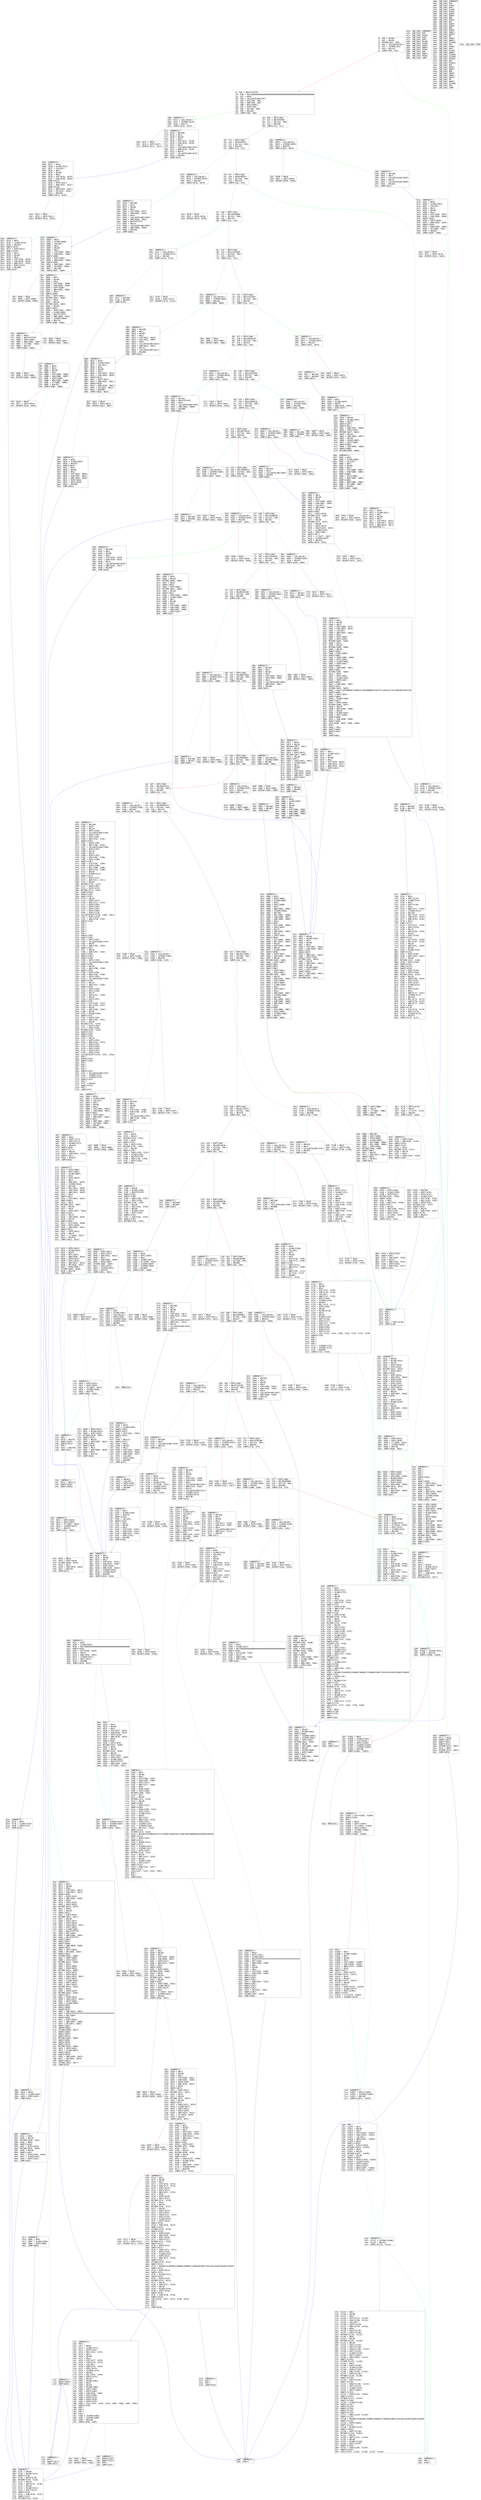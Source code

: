 digraph "graph.cfg.gv" {
	subgraph global {
		node [fontname=Courier fontsize=30.0 rank=same shape=box]
		block_0 [label="0: %00 = #0x60\l2: %01 = #0x40\l4: MSTORE(%01, %00)\l5: %02 = CALLDATASIZE()\l6: %03 = ISZERO(%02)\l7: %04 = #0x167\la: JUMPI(%04, %03)\l"]
		block_b [label="b: %05 = #0xFFFFFFFF\l10: %06 = #0x100000000000000000000000000000000000000000000000000000000\l2e: %07 = #0x0\l30: %08 = CALLDATALOAD(%07)\l31: %09 = DIV(%08, %06)\l32: %0A = AND(%09, %05)\l33: %0B = #0x1C6ADC3\l38: %0C = DUP2(%0A)\l39: %0D = EQ(%0A, %0B)\l3a: %0E = #0x266\l3d: JUMPI(%0E, %0D)\l"]
		block_3e [label="3e: %0F = DUP1(%0A)\l3f: %10 = #0x5FEFDA7\l44: %11 = EQ(%10, %0A)\l45: %12 = #0x28A\l48: JUMPI(%12, %11)\l"]
		block_49 [label="49: %13 = DUP1(%0A)\l4a: %14 = #0x6444E91\l4f: %15 = EQ(%14, %0A)\l50: %16 = #0x2A3\l53: JUMPI(%16, %15)\l"]
		block_54 [label="54: %17 = DUP1(%0A)\l55: %18 = #0x6FDDE03\l5a: %19 = EQ(%18, %0A)\l5b: %1A = #0x2CB\l5e: JUMPI(%1A, %19)\l"]
		block_5f [label="5f: %1B = DUP1(%0A)\l60: %1C = #0x18160DDD\l65: %1D = EQ(%1C, %0A)\l66: %1E = #0x355\l69: JUMPI(%1E, %1D)\l"]
		block_6a [label="6a: %1F = DUP1(%0A)\l6b: %20 = #0x2CCB1B30\l70: %21 = EQ(%20, %0A)\l71: %22 = #0x37A\l74: JUMPI(%22, %21)\l"]
		block_75 [label="75: %23 = DUP1(%0A)\l76: %24 = #0x313CE567\l7b: %25 = EQ(%24, %0A)\l7c: %26 = #0x39C\l7f: JUMPI(%26, %25)\l"]
		block_80 [label="80: %27 = DUP1(%0A)\l81: %28 = #0x3950DC3D\l86: %29 = EQ(%28, %0A)\l87: %2A = #0x3C5\l8a: JUMPI(%2A, %29)\l"]
		block_8b [label="8b: %2B = DUP1(%0A)\l8c: %2C = #0x41C0E1B5\l91: %2D = EQ(%2C, %0A)\l92: %2E = #0x3FD\l95: JUMPI(%2E, %2D)\l"]
		block_96 [label="96: %2F = DUP1(%0A)\l97: %30 = #0x42966C68\l9c: %31 = EQ(%30, %0A)\l9d: %32 = #0x410\la0: JUMPI(%32, %31)\l"]
		block_a1 [label="a1: %33 = DUP1(%0A)\la2: %34 = #0x4B750334\la7: %35 = EQ(%34, %0A)\la8: %36 = #0x43A\lab: JUMPI(%36, %35)\l"]
		block_ac [label="ac: %37 = DUP1(%0A)\lad: %38 = #0x70A08231\lb2: %39 = EQ(%38, %0A)\lb3: %3A = #0x44D\lb6: JUMPI(%3A, %39)\l"]
		block_b7 [label="b7: %3B = DUP1(%0A)\lb8: %3C = #0x76CDB03B\lbd: %3D = EQ(%3C, %0A)\lbe: %3E = #0x46C\lc1: JUMPI(%3E, %3D)\l"]
		block_c2 [label="c2: %3F = DUP1(%0A)\lc3: %40 = #0x7FD2D5E4\lc8: %41 = EQ(%40, %0A)\lc9: %42 = #0x47F\lcc: JUMPI(%42, %41)\l"]
		block_cd [label="cd: %43 = DUP1(%0A)\lce: %44 = #0x8620410B\ld3: %45 = EQ(%44, %0A)\ld4: %46 = #0x49E\ld7: JUMPI(%46, %45)\l"]
		block_d8 [label="d8: %47 = DUP1(%0A)\ld9: %48 = #0x8DA5CB5B\lde: %49 = EQ(%48, %0A)\ldf: %4A = #0x4B1\le2: JUMPI(%4A, %49)\l"]
		block_e3 [label="e3: %4B = DUP1(%0A)\le4: %4C = #0x95D89B41\le9: %4D = EQ(%4C, %0A)\lea: %4E = #0x4C4\led: JUMPI(%4E, %4D)\l"]
		block_ee [label="ee: %4F = DUP1(%0A)\lef: %50 = #0x96534224\lf4: %51 = EQ(%50, %0A)\lf5: %52 = #0x4D7\lf8: JUMPI(%52, %51)\l"]
		block_f9 [label="f9: %53 = DUP1(%0A)\lfa: %54 = #0x9BF8E5F3\lff: %55 = EQ(%54, %0A)\l100: %56 = #0x57A\l103: JUMPI(%56, %55)\l"]
		block_104 [label="104: %57 = DUP1(%0A)\l105: %58 = #0xA0712D68\l10a: %59 = EQ(%58, %0A)\l10b: %5A = #0x5B2\l10e: JUMPI(%5A, %59)\l"]
		block_10f [label="10f: %5B = DUP1(%0A)\l110: %5C = #0xA1725D75\l115: %5D = EQ(%5C, %0A)\l116: %5E = #0x5C8\l119: JUMPI(%5E, %5D)\l"]
		block_11a [label="11a: %5F = DUP1(%0A)\l11b: %60 = #0xA6F2AE3A\l120: %61 = EQ(%60, %0A)\l121: %62 = #0x5DE\l124: JUMPI(%62, %61)\l"]
		block_125 [label="125: %63 = DUP1(%0A)\l126: %64 = #0xA9059CBB\l12b: %65 = EQ(%64, %0A)\l12c: %66 = #0x5E6\l12f: JUMPI(%66, %65)\l"]
		block_130 [label="130: %67 = DUP1(%0A)\l131: %68 = #0xB414D4B6\l136: %69 = EQ(%68, %0A)\l137: %6A = #0x608\l13a: JUMPI(%6A, %69)\l"]
		block_13b [label="13b: %6B = DUP1(%0A)\l13c: %6C = #0xE4849B32\l141: %6D = EQ(%6C, %0A)\l142: %6E = #0x627\l145: JUMPI(%6E, %6D)\l"]
		block_146 [label="146: %6F = DUP1(%0A)\l147: %70 = #0xE724529C\l14c: %71 = EQ(%70, %0A)\l14d: %72 = #0x63D\l150: JUMPI(%72, %71)\l"]
		block_151 [label="151: %73 = DUP1(%0A)\l152: %74 = #0xF2FDE38B\l157: %75 = EQ(%74, %0A)\l158: %76 = #0x661\l15b: JUMPI(%76, %75)\l"]
		block_15c [label="15c: %77 = DUP1(%0A)\l15d: %78 = #0xFBFB4882\l162: %79 = EQ(%78, %0A)\l163: %7A = #0x680\l166: JUMPI(%7A, %79)\l"]
		block_167 [label="167: JUMPDEST()\l168: %F3D = #0x0\l16a: %F3E = DUP1(%F3D)\l16b: %F3F = #0xC\l16d: %F40 = SLOAD(%F3F)\l16e: %F41 = GT(%F40, %F3D)\l16f: %F42 = DUP1(%F41)\l170: %F43 = ISZERO(%F41)\l171: %F44 = #0x189\l174: JUMPI(%F44, %F43)\l"]
		block_175 [label="175: POP()\l176: %F45 = #0x0\l178: %F46 = SLOAD(%F45)\l179: %F47 = CALLER()\l17a: %F48 = #0x1\l17c: %F49 = #0xA0\l17e: %F4A = #0x2\l180: %F4B = EXP(%F4A, %F49)\l181: %F4C = SUB(%F4B, %F48)\l182: SWAP1(%F47)\l183: %F4D = DUP2(%F4C)\l184: %F4E = AND(%F4C, %F47)\l185: SWAP2(%F46)\l186: %F4F = AND(%F46, %F4C)\l187: %F50 = EQ(%F4F, %F4E)\l188: %F51 = ISZERO(%F50)\l"]
		block_189 [label="189: JUMPDEST()\l18a: %105A = ISZERO(%F41)\l18b: %105B = #0x263\l18e: JUMPI(%105B, %105A)\l"]
		block_18f [label="18f: %105C = #0xC\l191: %105D = SLOAD(%105C)\l192: %105E = CALLVALUE()\l193: %105F = DUP2(%105D)\l194: %1060 = ISZERO(%105D)\l195: %1061 = ISZERO(%1060)\l196: %1062 = #0x19B\l199: JUMPI(%1062, %1061)\l"]
		block_19a [label="19a: INVALID()\l"]
		block_19b [label="19b: JUMPDEST()\l19c: %1063 = DIV(%105E, %105D)\l19d: SWAP1(%F3D)\l19e: POP()\l19f: %1064 = #0x0\l1a1: %1065 = DUP2(%1063)\l1a2: %1066 = GT(%1063, %1064)\l1a3: %1067 = DUP1(%1066)\l1a4: %1068 = ISZERO(%1066)\l1a5: %1069 = #0x1C9\l1a8: JUMPI(%1069, %1068)\l"]
		block_1a9 [label="1a9: POP()\l1aa: %106A = #0x5\l1ac: %106B = SLOAD(%106A)\l1ad: %106C = #0x1\l1af: %106D = #0xA0\l1b1: %106E = #0x2\l1b3: %106F = EXP(%106E, %106D)\l1b4: %1070 = SUB(%106F, %106C)\l1b5: %1071 = AND(%1070, %106B)\l1b6: %1072 = #0x0\l1b8: SWAP1(%1071)\l1b9: %1073 = DUP2(%1072)\l1ba: MSTORE(%1072, %1071)\l1bb: %1074 = #0x6\l1bd: %1075 = #0x20\l1bf: MSTORE(%1075, %1074)\l1c0: %1076 = #0x40\l1c2: SWAP1(%1072)\l1c3: %1077 = SHA3(%1072, %1076)\l1c4: %1078 = SLOAD(%1077)\l1c5: %1079 = DUP2(%1063)\l1c6: SWAP1(%1078)\l1c7: %107A = LT(%1078, %1063)\l1c8: %107B = ISZERO(%107A)\l"]
		block_1c9 [label="1c9: JUMPDEST()\l1ca: %10EF = DUP1(%1066)\l1cb: %10F0 = ISZERO(%1066)\l1cc: %10F1 = #0x1EE\l1cf: JUMPI(%10F1, %10F0)\l"]
		block_1d0 [label="1d0: POP()\l1d1: %10F2 = #0x1\l1d3: %10F3 = #0xA0\l1d5: %10F4 = #0x2\l1d7: %10F5 = EXP(%10F4, %10F3)\l1d8: %10F6 = SUB(%10F5, %10F2)\l1d9: %10F7 = CALLER()\l1da: %10F8 = AND(%10F7, %10F6)\l1db: %10F9 = #0x0\l1dd: SWAP1(%10F8)\l1de: %10FA = DUP2(%10F9)\l1df: MSTORE(%10F9, %10F8)\l1e0: %10FB = #0x6\l1e2: %10FC = #0x20\l1e4: MSTORE(%10FC, %10FB)\l1e5: %10FD = #0x40\l1e7: SWAP1(%10F9)\l1e8: %10FE = SHA3(%10F9, %10FD)\l1e9: %10FF = SLOAD(%10FE)\l1ea: %1100 = DUP2(%1063)\l1eb: %1101 = DUP2(%10FF)\l1ec: %1102 = ADD(%10FF, %1063)\l1ed: %1103 = GT(%1102, %10FF)\l"]
		block_1ee [label="1ee: JUMPDEST()\l1ef: %1133 = ISZERO(%1066)\l1f0: %1134 = #0x263\l1f3: JUMPI(%1134, %1133)\l"]
		block_1f4 [label="1f4: %1135 = #0x1\l1f6: %1136 = #0xA0\l1f8: %1137 = #0x2\l1fa: %1138 = EXP(%1137, %1136)\l1fb: %1139 = SUB(%1138, %1135)\l1fc: %113A = CALLER()\l1fd: %113B = DUP2(%1139)\l1fe: %113C = AND(%1139, %113A)\l1ff: %113D = #0x0\l201: %113E = DUP2(%113C)\l202: %113F = DUP2(%113D)\l203: MSTORE(%113D, %113C)\l204: %1140 = #0x6\l206: %1141 = #0x20\l208: MSTORE(%1141, %1140)\l209: %1142 = #0x40\l20b: %1143 = DUP1(%1142)\l20c: %1144 = DUP3(%113D)\l20d: %1145 = SHA3(%113D, %1142)\l20e: %1146 = DUP1(%1145)\l20f: %1147 = SLOAD(%1145)\l210: %1148 = DUP7(%1063)\l211: %1149 = ADD(%1063, %1147)\l212: SWAP1(%1145)\l213: SSTORE(%1145, %1149)\l214: %114A = #0x5\l216: %114B = DUP1(%114A)\l217: %114C = SLOAD(%114A)\l218: %114D = DUP6(%1139)\l219: %114E = AND(%1139, %114C)\l21a: %114F = DUP4(%113D)\l21b: MSTORE(%113D, %114E)\l21c: SWAP2(%113D)\l21d: %1150 = DUP2(%1142)\l21e: SWAP1(%113D)\l21f: %1151 = SHA3(%113D, %1142)\l220: %1152 = DUP1(%1151)\l221: %1153 = SLOAD(%1151)\l222: %1154 = DUP7(%1063)\l223: SWAP1(%1153)\l224: %1155 = SUB(%1153, %1063)\l225: SWAP1(%1151)\l226: SSTORE(%1151, %1155)\l227: SWAP1(%114A)\l228: %1156 = SLOAD(%114A)\l229: SWAP2(%113C)\l22a: SWAP3(%1139)\l22b: SWAP2(%1156)\l22c: SWAP1(%1142)\l22d: SWAP2(%1139)\l22e: %1157 = AND(%1139, %1156)\l22f: SWAP1(%1142)\l230: %1158 = #0xDDF252AD1BE2C89B69C2B068FC378DAA952BA7F163C4A11628F55A4DF523B3EF\l251: SWAP1(%1142)\l252: %1159 = DUP5(%1063)\l253: SWAP1(%1142)\l254: %115A = MLOAD(%1142)\l255: SWAP1(%1063)\l256: %115B = DUP2(%115A)\l257: MSTORE(%115A, %1063)\l258: %115C = #0x20\l25a: %115D = ADD(%115C, %115A)\l25b: %115E = #0x40\l25d: %115F = MLOAD(%115E)\l25e: %1160 = DUP1(%115F)\l25f: SWAP2(%115D)\l260: %1161 = SUB(%115D, %115F)\l261: SWAP1(%115F)\l262: LOG3(%115F, %1161, %1158, %1157, %113C)\l"]
		block_263 [label="263: JUMPDEST()\l264: POP()\l265: STOP()\l"]
		block_266 [label="266: JUMPDEST()\l267: %E14 = CALLVALUE()\l268: %E15 = ISZERO(%E14)\l269: %E16 = #0x271\l26c: JUMPI(%E16, %E15)\l"]
		block_26d [label="26d: %E17 = #0x0\l26f: %E18 = DUP1(%E17)\l270: REVERT(%E17, %E17)\l"]
		block_271 [label="271: JUMPDEST()\l272: %E19 = #0x288\l275: %E1A = #0x1\l277: %E1B = #0xA0\l279: %E1C = #0x2\l27b: %E1D = EXP(%E1C, %E1B)\l27c: %E1E = SUB(%E1D, %E1A)\l27d: %E1F = #0x4\l27f: %E20 = CALLDATALOAD(%E1F)\l280: %E21 = AND(%E20, %E1E)\l281: %E22 = #0x24\l283: %E23 = CALLDATALOAD(%E22)\l284: %E24 = #0x693\l287: JUMP(%E24)\l"]
		block_288 [label="288: JUMPDEST()\l289: STOP()\l"]
		block_28a [label="28a: JUMPDEST()\l28b: %DF8 = CALLVALUE()\l28c: %DF9 = ISZERO(%DF8)\l28d: %DFA = #0x295\l290: JUMPI(%DFA, %DF9)\l"]
		block_291 [label="291: %DFB = #0x0\l293: %DFC = DUP1(%DFB)\l294: REVERT(%DFB, %DFB)\l"]
		block_295 [label="295: JUMPDEST()\l296: %DFD = #0x288\l299: %DFE = #0x4\l29b: %DFF = CALLDATALOAD(%DFE)\l29c: %E00 = #0x24\l29e: %E01 = CALLDATALOAD(%E00)\l29f: %E02 = #0x6CA\l2a2: JUMP(%E02)\l"]
		block_2a3 [label="2a3: JUMPDEST()\l2a4: %D78 = CALLVALUE()\l2a5: %D79 = ISZERO(%D78)\l2a6: %D7A = #0x2AE\l2a9: JUMPI(%D7A, %D79)\l"]
		block_2aa [label="2aa: %D7B = #0x0\l2ac: %D7C = DUP1(%D7B)\l2ad: REVERT(%D7B, %D7B)\l"]
		block_2ae [label="2ae: JUMPDEST()\l2af: %D7D = #0x288\l2b2: %D7E = #0x1\l2b4: %D7F = #0xA0\l2b6: %D80 = #0x2\l2b8: %D81 = EXP(%D80, %D7F)\l2b9: %D82 = SUB(%D81, %D7E)\l2ba: %D83 = #0x4\l2bc: %D84 = CALLDATALOAD(%D83)\l2bd: %D85 = AND(%D84, %D82)\l2be: %D86 = #0xFFFFFFFF\l2c3: %D87 = #0x24\l2c5: %D88 = CALLDATALOAD(%D87)\l2c6: %D89 = AND(%D88, %D86)\l2c7: %D8A = #0x6F0\l2ca: JUMP(%D8A)\l"]
		block_2cb [label="2cb: JUMPDEST()\l2cc: %C45 = CALLVALUE()\l2cd: %C46 = ISZERO(%C45)\l2ce: %C47 = #0x2D6\l2d1: JUMPI(%C47, %C46)\l"]
		block_2d2 [label="2d2: %C48 = #0x0\l2d4: %C49 = DUP1(%C48)\l2d5: REVERT(%C48, %C48)\l"]
		block_2d6 [label="2d6: JUMPDEST()\l2d7: %C4A = #0x2DE\l2da: %C4B = #0x7DC\l2dd: JUMP(%C4B)\l"]
		block_2de [label="2de: JUMPDEST()\l2df: %D32 = #0x40\l2e1: %D33 = MLOAD(%D32)\l2e2: %D34 = #0x20\l2e4: %D35 = DUP1(%D34)\l2e5: %D36 = DUP3(%D33)\l2e6: MSTORE(%D33, %D34)\l2e7: %D37 = DUP2(%D33)\l2e8: SWAP1(%D34)\l2e9: %D38 = DUP2(%D33)\l2ea: %D39 = ADD(%D33, %D34)\l2eb: %D3A = DUP4(%C64)\l2ec: %D3B = DUP2(%D39)\l2ed: %D3C = DUP2(%C64)\l2ee: %D3D = MLOAD(%C64)\l2ef: %D3E = DUP2(%D39)\l2f0: MSTORE(%D39, %D3D)\l2f1: %D3F = #0x20\l2f3: %D40 = ADD(%D3F, %D39)\l2f4: SWAP2(%D39)\l2f5: POP()\l2f6: %D41 = DUP1(%C64)\l2f7: %D42 = MLOAD(%C64)\l2f8: SWAP1(%C64)\l2f9: %D43 = #0x20\l2fb: %D44 = ADD(%D43, %C64)\l2fc: SWAP1(%D42)\l2fd: %D45 = DUP1(%D42)\l2fe: %D46 = DUP4(%D40)\l2ff: %D47 = DUP4(%D44)\l300: %D48 = #0x0\l"]
		block_302 [label="302: JUMPDEST()\l303: %D49 = DUP4(%D42)\l304: %D4A = DUP2(%D48)\l305: %D4B = LT(%D48, %D42)\l306: %D4C = ISZERO(%D4B)\l307: %D4D = #0x31A\l30a: JUMPI(%D4D, %D4C)\l"]
		block_30b [label="30b: %D4E = DUP1(%D48)\l30c: %D4F = DUP3(%D44)\l30d: %D50 = ADD(%D44, %D48)\l30e: %D51 = MLOAD(%D50)\l30f: %D52 = DUP4(%D40)\l310: %D53 = DUP3(%D48)\l311: %D54 = ADD(%D48, %D40)\l312: MSTORE(%D54, %D51)\l313: %D55 = #0x20\l315: %D56 = ADD(%D55, %D48)\l316: %D57 = #0x302\l319: JUMP(%D57)\l"]
		block_31a [label="31a: JUMPDEST()\l31b: POP()\l31c: POP()\l31d: POP()\l31e: POP()\l31f: SWAP1(%D44)\l320: POP()\l321: SWAP1(%D40)\l322: %D58 = DUP2(%D42)\l323: %D59 = ADD(%D42, %D40)\l324: SWAP1(%D42)\l325: %D5A = #0x1F\l327: %D5B = AND(%D5A, %D42)\l328: %D5C = DUP1(%D5B)\l329: %D5D = ISZERO(%D5B)\l32a: %D5E = #0x347\l32d: JUMPI(%D5E, %D5D)\l"]
		block_32e [label="32e: %D5F = DUP1(%D5B)\l32f: %D60 = DUP3(%D59)\l330: %D61 = SUB(%D59, %D5B)\l331: %D62 = DUP1(%D61)\l332: %D63 = MLOAD(%D61)\l333: %D64 = #0x1\l335: %D65 = DUP4(%D5B)\l336: %D66 = #0x20\l338: %D67 = SUB(%D66, %D5B)\l339: %D68 = #0x100\l33c: %D69 = EXP(%D68, %D67)\l33d: %D6A = SUB(%D69, %D64)\l33e: %D6B = NOT(%D6A)\l33f: %D6C = AND(%D6B, %D63)\l340: %D6D = DUP2(%D61)\l341: MSTORE(%D61, %D6C)\l342: %D6E = #0x20\l344: %D6F = ADD(%D6E, %D61)\l345: SWAP2(%D59)\l346: POP()\l"]
		block_347 [label="347: JUMPDEST()\l348: POP()\l349: SWAP3(%C64)\l34a: POP()\l34b: POP()\l34c: POP()\l34d: %D74 = #0x40\l34f: %D75 = MLOAD(%D74)\l350: %D76 = DUP1(%D75)\l351: SWAP2(%D59)\l352: %D77 = SUB(%D59, %D75)\l353: SWAP1(%D75)\l354: RETURN(%D75, %D77)\l"]
		block_355 [label="355: JUMPDEST()\l356: %C32 = CALLVALUE()\l357: %C33 = ISZERO(%C32)\l358: %C34 = #0x360\l35b: JUMPI(%C34, %C33)\l"]
		block_35c [label="35c: %C35 = #0x0\l35e: %C36 = DUP1(%C35)\l35f: REVERT(%C35, %C35)\l"]
		block_360 [label="360: JUMPDEST()\l361: %C37 = #0x368\l364: %C38 = #0x87A\l367: JUMP(%C38)\l"]
		block_368 [label="368: JUMPDEST()\l369: %C3C = #0x40\l36b: %C3D = MLOAD(%C3C)\l36c: SWAP1(%C3A)\l36d: %C3E = DUP2(%C3D)\l36e: MSTORE(%C3D, %C3A)\l36f: %C3F = #0x20\l371: %C40 = ADD(%C3F, %C3D)\l372: %C41 = #0x40\l374: %C42 = MLOAD(%C41)\l375: %C43 = DUP1(%C42)\l376: SWAP2(%C40)\l377: %C44 = SUB(%C40, %C42)\l378: SWAP1(%C42)\l379: RETURN(%C42, %C44)\l"]
		block_37a [label="37a: JUMPDEST()\l37b: %B09 = CALLVALUE()\l37c: %B0A = ISZERO(%B09)\l37d: %B0B = #0x385\l380: JUMPI(%B0B, %B0A)\l"]
		block_381 [label="381: %B0C = #0x0\l383: %B0D = DUP1(%B0C)\l384: REVERT(%B0C, %B0C)\l"]
		block_385 [label="385: JUMPDEST()\l386: %B0E = #0x288\l389: %B0F = #0x1\l38b: %B10 = #0xA0\l38d: %B11 = #0x2\l38f: %B12 = EXP(%B11, %B10)\l390: %B13 = SUB(%B12, %B0F)\l391: %B14 = #0x4\l393: %B15 = CALLDATALOAD(%B14)\l394: %B16 = AND(%B15, %B13)\l395: %B17 = #0x24\l397: %B18 = CALLDATALOAD(%B17)\l398: %B19 = #0x880\l39b: JUMP(%B19)\l"]
		block_39c [label="39c: JUMPDEST()\l39d: %AF2 = CALLVALUE()\l39e: %AF3 = ISZERO(%AF2)\l39f: %AF4 = #0x3A7\l3a2: JUMPI(%AF4, %AF3)\l"]
		block_3a3 [label="3a3: %AF5 = #0x0\l3a5: %AF6 = DUP1(%AF5)\l3a6: REVERT(%AF5, %AF5)\l"]
		block_3a7 [label="3a7: JUMPDEST()\l3a8: %AF7 = #0x3AF\l3ab: %AF8 = #0x8B2\l3ae: JUMP(%AF8)\l"]
		block_3af [label="3af: JUMPDEST()\l3b0: %AFE = #0x40\l3b2: %AFF = MLOAD(%AFE)\l3b3: %B00 = #0xFF\l3b5: SWAP1(%AFF)\l3b6: SWAP2(%AFC)\l3b7: %B01 = AND(%AFC, %B00)\l3b8: %B02 = DUP2(%AFF)\l3b9: MSTORE(%AFF, %B01)\l3ba: %B03 = #0x20\l3bc: %B04 = ADD(%B03, %AFF)\l3bd: %B05 = #0x40\l3bf: %B06 = MLOAD(%B05)\l3c0: %B07 = DUP1(%B06)\l3c1: SWAP2(%B04)\l3c2: %B08 = SUB(%B04, %B06)\l3c3: SWAP1(%B06)\l3c4: RETURN(%B06, %B08)\l"]
		block_3c5 [label="3c5: JUMPDEST()\l3c6: %ACA = CALLVALUE()\l3c7: %ACB = ISZERO(%ACA)\l3c8: %ACC = #0x3D0\l3cb: JUMPI(%ACC, %ACB)\l"]
		block_3cc [label="3cc: %ACD = #0x0\l3ce: %ACE = DUP1(%ACD)\l3cf: REVERT(%ACD, %ACD)\l"]
		block_3d0 [label="3d0: JUMPDEST()\l3d1: %ACF = #0x3E1\l3d4: %AD0 = #0xFFFFFFFF\l3d9: %AD1 = #0x4\l3db: %AD2 = CALLDATALOAD(%AD1)\l3dc: %AD3 = AND(%AD2, %AD0)\l3dd: %AD4 = #0x8BB\l3e0: JUMP(%AD4)\l"]
		block_3e1 [label="3e1: JUMPDEST()\l3e2: %AE3 = #0x40\l3e4: %AE4 = MLOAD(%AE3)\l3e5: %AE5 = #0x1\l3e7: %AE6 = #0xA0\l3e9: %AE7 = #0x2\l3eb: %AE8 = EXP(%AE7, %AE6)\l3ec: %AE9 = SUB(%AE8, %AE5)\l3ed: SWAP1(%AE4)\l3ee: SWAP2(%AE1)\l3ef: %AEA = AND(%AE1, %AE9)\l3f0: %AEB = DUP2(%AE4)\l3f1: MSTORE(%AE4, %AEA)\l3f2: %AEC = #0x20\l3f4: %AED = ADD(%AEC, %AE4)\l3f5: %AEE = #0x40\l3f7: %AEF = MLOAD(%AEE)\l3f8: %AF0 = DUP1(%AEF)\l3f9: SWAP2(%AED)\l3fa: %AF1 = SUB(%AED, %AEF)\l3fb: SWAP1(%AEF)\l3fc: RETURN(%AEF, %AF1)\l"]
		block_3fd [label="3fd: JUMPDEST()\l3fe: %AAC = CALLVALUE()\l3ff: %AAD = ISZERO(%AAC)\l400: %AAE = #0x408\l403: JUMPI(%AAE, %AAD)\l"]
		block_404 [label="404: %AAF = #0x0\l406: %AB0 = DUP1(%AAF)\l407: REVERT(%AAF, %AAF)\l"]
		block_408 [label="408: JUMPDEST()\l409: %AB1 = #0x288\l40c: %AB2 = #0x8D6\l40f: JUMP(%AB2)\l"]
		block_410 [label="410: JUMPDEST()\l411: %A60 = CALLVALUE()\l412: %A61 = ISZERO(%A60)\l413: %A62 = #0x41B\l416: JUMPI(%A62, %A61)\l"]
		block_417 [label="417: %A63 = #0x0\l419: %A64 = DUP1(%A63)\l41a: REVERT(%A63, %A63)\l"]
		block_41b [label="41b: JUMPDEST()\l41c: %A65 = #0x426\l41f: %A66 = #0x4\l421: %A67 = CALLDATALOAD(%A66)\l422: %A68 = #0x8FF\l425: JUMP(%A68)\l"]
		block_426 [label="426: JUMPDEST()\l427: %AA1 = #0x40\l429: %AA2 = MLOAD(%AA1)\l42a: SWAP1(%AA0)\l42b: %AA3 = ISZERO(%AA0)\l42c: %AA4 = ISZERO(%AA3)\l42d: %AA5 = DUP2(%AA2)\l42e: MSTORE(%AA2, %AA4)\l42f: %AA6 = #0x20\l431: %AA7 = ADD(%AA6, %AA2)\l432: %AA8 = #0x40\l434: %AA9 = MLOAD(%AA8)\l435: %AAA = DUP1(%AA9)\l436: SWAP2(%AA7)\l437: %AAB = SUB(%AA7, %AA9)\l438: SWAP1(%AA9)\l439: RETURN(%AA9, %AAB)\l"]
		block_43a [label="43a: JUMPDEST()\l43b: %A4D = CALLVALUE()\l43c: %A4E = ISZERO(%A4D)\l43d: %A4F = #0x445\l440: JUMPI(%A4F, %A4E)\l"]
		block_441 [label="441: %A50 = #0x0\l443: %A51 = DUP1(%A50)\l444: REVERT(%A50, %A50)\l"]
		block_445 [label="445: JUMPDEST()\l446: %A52 = #0x368\l449: %A53 = #0x98A\l44c: JUMP(%A53)\l"]
		block_44d [label="44d: JUMPDEST()\l44e: %A2D = CALLVALUE()\l44f: %A2E = ISZERO(%A2D)\l450: %A2F = #0x458\l453: JUMPI(%A2F, %A2E)\l"]
		block_454 [label="454: %A30 = #0x0\l456: %A31 = DUP1(%A30)\l457: REVERT(%A30, %A30)\l"]
		block_458 [label="458: JUMPDEST()\l459: %A32 = #0x368\l45c: %A33 = #0x1\l45e: %A34 = #0xA0\l460: %A35 = #0x2\l462: %A36 = EXP(%A35, %A34)\l463: %A37 = SUB(%A36, %A33)\l464: %A38 = #0x4\l466: %A39 = CALLDATALOAD(%A38)\l467: %A3A = AND(%A39, %A37)\l468: %A3B = #0x990\l46b: JUMP(%A3B)\l"]
		block_46c [label="46c: JUMPDEST()\l46d: %A0E = CALLVALUE()\l46e: %A0F = ISZERO(%A0E)\l46f: %A10 = #0x477\l472: JUMPI(%A10, %A0F)\l"]
		block_473 [label="473: %A11 = #0x0\l475: %A12 = DUP1(%A11)\l476: REVERT(%A11, %A11)\l"]
		block_477 [label="477: JUMPDEST()\l478: %A13 = #0x3E1\l47b: %A14 = #0x9A2\l47e: JUMP(%A14)\l"]
		block_47f [label="47f: JUMPDEST()\l480: %9E2 = CALLVALUE()\l481: %9E3 = ISZERO(%9E2)\l482: %9E4 = #0x48A\l485: JUMPI(%9E4, %9E3)\l"]
		block_486 [label="486: %9E5 = #0x0\l488: %9E6 = DUP1(%9E5)\l489: REVERT(%9E5, %9E5)\l"]
		block_48a [label="48a: JUMPDEST()\l48b: %9E7 = #0x3E1\l48e: %9E8 = #0x1\l490: %9E9 = #0xA0\l492: %9EA = #0x2\l494: %9EB = EXP(%9EA, %9E9)\l495: %9EC = SUB(%9EB, %9E8)\l496: %9ED = #0x4\l498: %9EE = CALLDATALOAD(%9ED)\l499: %9EF = AND(%9EE, %9EC)\l49a: %9F0 = #0x9B1\l49d: JUMP(%9F0)\l"]
		block_49e [label="49e: JUMPDEST()\l49f: %9CF = CALLVALUE()\l4a0: %9D0 = ISZERO(%9CF)\l4a1: %9D1 = #0x4A9\l4a4: JUMPI(%9D1, %9D0)\l"]
		block_4a5 [label="4a5: %9D2 = #0x0\l4a7: %9D3 = DUP1(%9D2)\l4a8: REVERT(%9D2, %9D2)\l"]
		block_4a9 [label="4a9: JUMPDEST()\l4aa: %9D4 = #0x368\l4ad: %9D5 = #0x9CC\l4b0: JUMP(%9D5)\l"]
		block_4b1 [label="4b1: JUMPDEST()\l4b2: %9B0 = CALLVALUE()\l4b3: %9B1 = ISZERO(%9B0)\l4b4: %9B2 = #0x4BC\l4b7: JUMPI(%9B2, %9B1)\l"]
		block_4b8 [label="4b8: %9B3 = #0x0\l4ba: %9B4 = DUP1(%9B3)\l4bb: REVERT(%9B3, %9B3)\l"]
		block_4bc [label="4bc: JUMPDEST()\l4bd: %9B5 = #0x3E1\l4c0: %9B6 = #0x9D2\l4c3: JUMP(%9B6)\l"]
		block_4c4 [label="4c4: JUMPDEST()\l4c5: %87D = CALLVALUE()\l4c6: %87E = ISZERO(%87D)\l4c7: %87F = #0x4CF\l4ca: JUMPI(%87F, %87E)\l"]
		block_4cb [label="4cb: %880 = #0x0\l4cd: %881 = DUP1(%880)\l4ce: REVERT(%880, %880)\l"]
		block_4cf [label="4cf: JUMPDEST()\l4d0: %882 = #0x2DE\l4d3: %883 = #0x9E1\l4d6: JUMP(%883)\l"]
		block_4d7 [label="4d7: JUMPDEST()\l4d8: %7A8 = CALLVALUE()\l4d9: %7A9 = ISZERO(%7A8)\l4da: %7AA = #0x4E2\l4dd: JUMPI(%7AA, %7A9)\l"]
		block_4de [label="4de: %7AB = #0x0\l4e0: %7AC = DUP1(%7AB)\l4e1: REVERT(%7AB, %7AB)\l"]
		block_4e2 [label="4e2: JUMPDEST()\l4e3: %7AD = #0x288\l4e6: %7AE = #0x4\l4e8: %7AF = #0x24\l4ea: %7B0 = DUP2(%7AE)\l4eb: %7B1 = CALLDATALOAD(%7AE)\l4ec: %7B2 = DUP2(%7AF)\l4ed: %7B3 = DUP2(%7B1)\l4ee: %7B4 = ADD(%7B1, %7AF)\l4ef: SWAP1(%7B1)\l4f0: %7B5 = DUP4(%7AE)\l4f1: %7B6 = ADD(%7AE, %7B1)\l4f2: %7B7 = CALLDATALOAD(%7B6)\l4f3: %7B8 = DUP1(%7B7)\l4f4: %7B9 = #0x20\l4f6: %7BA = #0x1F\l4f8: %7BB = DUP3(%7B7)\l4f9: %7BC = ADD(%7B7, %7BA)\l4fa: %7BD = DUP2(%7B9)\l4fb: SWAP1(%7BC)\l4fc: %7BE = DIV(%7BC, %7B9)\l4fd: %7BF = DUP2(%7B9)\l4fe: %7C0 = MUL(%7B9, %7BE)\l4ff: %7C1 = ADD(%7C0, %7B9)\l500: %7C2 = #0x40\l502: %7C3 = MLOAD(%7C2)\l503: SWAP1(%7C1)\l504: %7C4 = DUP2(%7C3)\l505: %7C5 = ADD(%7C3, %7C1)\l506: %7C6 = #0x40\l508: MSTORE(%7C6, %7C5)\l509: %7C7 = DUP2(%7B7)\l50a: %7C8 = DUP2(%7C3)\l50b: MSTORE(%7C3, %7B7)\l50c: SWAP3(%7B4)\l50d: SWAP2(%7B7)\l50e: SWAP1(%7B7)\l50f: %7C9 = #0x20\l511: %7CA = DUP5(%7C3)\l512: %7CB = ADD(%7C3, %7C9)\l513: %7CC = DUP4(%7B4)\l514: %7CD = DUP4(%7B7)\l515: %7CE = DUP1(%7B7)\l516: %7CF = DUP3(%7B4)\l517: %7D0 = DUP5(%7CB)\l518: CALLDATACOPY(%7CB, %7B4, %7B7)\l519: %7D1 = DUP3(%7CB)\l51a: %7D2 = ADD(%7CB, %7B7)\l51b: SWAP2(%7CB)\l51c: POP()\l51d: POP()\l51e: POP()\l51f: POP()\l520: POP()\l521: POP()\l522: SWAP2(%7AE)\l523: SWAP1(%7AF)\l524: %7D3 = DUP1(%7AF)\l525: %7D4 = CALLDATALOAD(%7AF)\l526: %7D5 = #0xFF\l528: %7D6 = AND(%7D5, %7D4)\l529: SWAP1(%7AF)\l52a: %7D7 = #0x20\l52c: %7D8 = ADD(%7D7, %7AF)\l52d: SWAP1(%7D6)\l52e: SWAP2(%7AE)\l52f: SWAP1(%7D8)\l530: %7D9 = DUP1(%7D8)\l531: %7DA = CALLDATALOAD(%7D8)\l532: SWAP1(%7D8)\l533: %7DB = #0x20\l535: %7DC = ADD(%7DB, %7D8)\l536: SWAP1(%7DA)\l537: %7DD = DUP3(%7AE)\l538: %7DE = ADD(%7AE, %7DA)\l539: %7DF = DUP1(%7DE)\l53a: %7E0 = CALLDATALOAD(%7DE)\l53b: SWAP1(%7DE)\l53c: %7E1 = #0x20\l53e: %7E2 = ADD(%7E1, %7DE)\l53f: SWAP1(%7E0)\l540: %7E3 = DUP1(%7E0)\l541: %7E4 = DUP1(%7E0)\l542: %7E5 = #0x1F\l544: %7E6 = ADD(%7E5, %7E0)\l545: %7E7 = #0x20\l547: %7E8 = DUP1(%7E7)\l548: SWAP2(%7E6)\l549: %7E9 = DIV(%7E6, %7E7)\l54a: %7EA = MUL(%7E9, %7E7)\l54b: %7EB = #0x20\l54d: %7EC = ADD(%7EB, %7EA)\l54e: %7ED = #0x40\l550: %7EE = MLOAD(%7ED)\l551: SWAP1(%7EC)\l552: %7EF = DUP2(%7EE)\l553: %7F0 = ADD(%7EE, %7EC)\l554: %7F1 = #0x40\l556: MSTORE(%7F1, %7F0)\l557: %7F2 = DUP2(%7E0)\l558: %7F3 = DUP2(%7EE)\l559: MSTORE(%7EE, %7E0)\l55a: SWAP3(%7E2)\l55b: SWAP2(%7E0)\l55c: SWAP1(%7E0)\l55d: %7F4 = #0x20\l55f: %7F5 = DUP5(%7EE)\l560: %7F6 = ADD(%7EE, %7F4)\l561: %7F7 = DUP4(%7E2)\l562: %7F8 = DUP4(%7E0)\l563: %7F9 = DUP1(%7E0)\l564: %7FA = DUP3(%7E2)\l565: %7FB = DUP5(%7F6)\l566: CALLDATACOPY(%7F6, %7E2, %7E0)\l567: POP()\l568: SWAP5(%7EE)\l569: SWAP7(%7AE)\l56a: POP()\l56b: POP()\l56c: POP()\l56d: POP()\l56e: SWAP2(%7DC)\l56f: %7FC = CALLDATALOAD(%7DC)\l570: %7FD = ISZERO(%7FC)\l571: %7FE = ISZERO(%7FD)\l572: SWAP2(%7E2)\l573: POP()\l574: %7FF = #0xA4C\l577: SWAP1(%7E2)\l578: POP()\l579: JUMP(%7FF)\l"]
		block_57a [label="57a: JUMPDEST()\l57b: %784 = CALLVALUE()\l57c: %785 = ISZERO(%784)\l57d: %786 = #0x585\l580: JUMPI(%786, %785)\l"]
		block_581 [label="581: %787 = #0x0\l583: %788 = DUP1(%787)\l584: REVERT(%787, %787)\l"]
		block_585 [label="585: JUMPDEST()\l586: %789 = #0x599\l589: %78A = #0x1\l58b: %78B = #0xA0\l58d: %78C = #0x2\l58f: %78D = EXP(%78C, %78B)\l590: %78E = SUB(%78D, %78A)\l591: %78F = #0x4\l593: %790 = CALLDATALOAD(%78F)\l594: %791 = AND(%790, %78E)\l595: %792 = #0xAE7\l598: JUMP(%792)\l"]
		block_599 [label="599: JUMPDEST()\l59a: %79D = #0x40\l59c: %79E = MLOAD(%79D)\l59d: %79F = #0xFFFFFFFF\l5a2: SWAP1(%79E)\l5a3: SWAP2(%79B)\l5a4: %7A0 = AND(%79B, %79F)\l5a5: %7A1 = DUP2(%79E)\l5a6: MSTORE(%79E, %7A0)\l5a7: %7A2 = #0x20\l5a9: %7A3 = ADD(%7A2, %79E)\l5aa: %7A4 = #0x40\l5ac: %7A5 = MLOAD(%7A4)\l5ad: %7A6 = DUP1(%7A5)\l5ae: SWAP2(%7A3)\l5af: %7A7 = SUB(%7A3, %7A5)\l5b0: SWAP1(%7A5)\l5b1: RETURN(%7A5, %7A7)\l"]
		block_5b2 [label="5b2: JUMPDEST()\l5b3: %738 = CALLVALUE()\l5b4: %739 = ISZERO(%738)\l5b5: %73A = #0x5BD\l5b8: JUMPI(%73A, %739)\l"]
		block_5b9 [label="5b9: %73B = #0x0\l5bb: %73C = DUP1(%73B)\l5bc: REVERT(%73B, %73B)\l"]
		block_5bd [label="5bd: JUMPDEST()\l5be: %73D = #0x426\l5c1: %73E = #0x4\l5c3: %73F = CALLDATALOAD(%73E)\l5c4: %740 = #0xAFF\l5c7: JUMP(%740)\l"]
		block_5c8 [label="5c8: JUMPDEST()\l5c9: %702 = CALLVALUE()\l5ca: %703 = ISZERO(%702)\l5cb: %704 = #0x5D3\l5ce: JUMPI(%704, %703)\l"]
		block_5cf [label="5cf: %705 = #0x0\l5d1: %706 = DUP1(%705)\l5d2: REVERT(%705, %705)\l"]
		block_5d3 [label="5d3: JUMPDEST()\l5d4: %707 = #0x288\l5d7: %708 = #0x4\l5d9: %709 = CALLDATALOAD(%708)\l5da: %70A = #0xB88\l5dd: JUMP(%70A)\l"]
		block_5de [label="5de: JUMPDEST()\l5df: %5D3 = #0x368\l5e2: %5D4 = #0xBD7\l5e5: JUMP(%5D4)\l"]
		block_5e6 [label="5e6: JUMPDEST()\l5e7: %4C0 = CALLVALUE()\l5e8: %4C1 = ISZERO(%4C0)\l5e9: %4C2 = #0x5F1\l5ec: JUMPI(%4C2, %4C1)\l"]
		block_5ed [label="5ed: %4C3 = #0x0\l5ef: %4C4 = DUP1(%4C3)\l5f0: REVERT(%4C3, %4C3)\l"]
		block_5f1 [label="5f1: JUMPDEST()\l5f2: %4C5 = #0x288\l5f5: %4C6 = #0x1\l5f7: %4C7 = #0xA0\l5f9: %4C8 = #0x2\l5fb: %4C9 = EXP(%4C8, %4C7)\l5fc: %4CA = SUB(%4C9, %4C6)\l5fd: %4CB = #0x4\l5ff: %4CC = CALLDATALOAD(%4CB)\l600: %4CD = AND(%4CC, %4CA)\l601: %4CE = #0x24\l603: %4CF = CALLDATALOAD(%4CE)\l604: %4D0 = #0xC15\l607: JUMP(%4D0)\l"]
		block_608 [label="608: JUMPDEST()\l609: %49C = CALLVALUE()\l60a: %49D = ISZERO(%49C)\l60b: %49E = #0x613\l60e: JUMPI(%49E, %49D)\l"]
		block_60f [label="60f: %49F = #0x0\l611: %4A0 = DUP1(%49F)\l612: REVERT(%49F, %49F)\l"]
		block_613 [label="613: JUMPDEST()\l614: %4A1 = #0x426\l617: %4A2 = #0x1\l619: %4A3 = #0xA0\l61b: %4A4 = #0x2\l61d: %4A5 = EXP(%4A4, %4A3)\l61e: %4A6 = SUB(%4A5, %4A2)\l61f: %4A7 = #0x4\l621: %4A8 = CALLDATALOAD(%4A7)\l622: %4A9 = AND(%4A8, %4A6)\l623: %4AA = #0xC20\l626: JUMP(%4AA)\l"]
		block_627 [label="627: JUMPDEST()\l628: %32A = CALLVALUE()\l629: %32B = ISZERO(%32A)\l62a: %32C = #0x632\l62d: JUMPI(%32C, %32B)\l"]
		block_62e [label="62e: %32D = #0x0\l630: %32E = DUP1(%32D)\l631: REVERT(%32D, %32D)\l"]
		block_632 [label="632: JUMPDEST()\l633: %32F = #0x368\l636: %330 = #0x4\l638: %331 = CALLDATALOAD(%330)\l639: %332 = #0xC35\l63c: JUMP(%332)\l"]
		block_63d [label="63d: JUMPDEST()\l63e: %2E4 = CALLVALUE()\l63f: %2E5 = ISZERO(%2E4)\l640: %2E6 = #0x648\l643: JUMPI(%2E6, %2E5)\l"]
		block_644 [label="644: %2E7 = #0x0\l646: %2E8 = DUP1(%2E7)\l647: REVERT(%2E7, %2E7)\l"]
		block_648 [label="648: JUMPDEST()\l649: %2E9 = #0x288\l64c: %2EA = #0x1\l64e: %2EB = #0xA0\l650: %2EC = #0x2\l652: %2ED = EXP(%2EC, %2EB)\l653: %2EE = SUB(%2ED, %2EA)\l654: %2EF = #0x4\l656: %2F0 = CALLDATALOAD(%2EF)\l657: %2F1 = AND(%2F0, %2EE)\l658: %2F2 = #0x24\l65a: %2F3 = CALLDATALOAD(%2F2)\l65b: %2F4 = ISZERO(%2F3)\l65c: %2F5 = ISZERO(%2F4)\l65d: %2F6 = #0xC9B\l660: JUMP(%2F6)\l"]
		block_661 [label="661: JUMPDEST()\l662: %2B9 = CALLVALUE()\l663: %2BA = ISZERO(%2B9)\l664: %2BB = #0x66C\l667: JUMPI(%2BB, %2BA)\l"]
		block_668 [label="668: %2BC = #0x0\l66a: %2BD = DUP1(%2BC)\l66b: REVERT(%2BC, %2BC)\l"]
		block_66c [label="66c: JUMPDEST()\l66d: %2BE = #0x288\l670: %2BF = #0x1\l672: %2C0 = #0xA0\l674: %2C1 = #0x2\l676: %2C2 = EXP(%2C1, %2C0)\l677: %2C3 = SUB(%2C2, %2BF)\l678: %2C4 = #0x4\l67a: %2C5 = CALLDATALOAD(%2C4)\l67b: %2C6 = AND(%2C5, %2C3)\l67c: %2C7 = #0xD15\l67f: JUMP(%2C7)\l"]
		block_680 [label="680: JUMPDEST()\l681: %2A0 = CALLVALUE()\l682: %2A1 = ISZERO(%2A0)\l683: %2A2 = #0x68B\l686: JUMPI(%2A2, %2A1)\l"]
		block_687 [label="687: %2A3 = #0x0\l689: %2A4 = DUP1(%2A3)\l68a: REVERT(%2A3, %2A3)\l"]
		block_68b [label="68b: JUMPDEST()\l68c: %2A5 = #0x426\l68f: %2A6 = #0xD5F\l692: JUMP(%2A6)\l"]
		block_693 [label="693: JUMPDEST()\l694: %E25 = #0x0\l696: %E26 = SLOAD(%E25)\l697: %E27 = CALLER()\l698: %E28 = #0x1\l69a: %E29 = #0xA0\l69c: %E2A = #0x2\l69e: %E2B = EXP(%E2A, %E29)\l69f: %E2C = SUB(%E2B, %E28)\l6a0: SWAP1(%E27)\l6a1: %E2D = DUP2(%E2C)\l6a2: %E2E = AND(%E2C, %E27)\l6a3: SWAP2(%E26)\l6a4: %E2F = AND(%E26, %E2C)\l6a5: %E30 = EQ(%E2F, %E2E)\l6a6: %E31 = #0x6AE\l6a9: JUMPI(%E31, %E30)\l"]
		block_6aa [label="6aa: %E32 = #0x0\l6ac: %E33 = DUP1(%E32)\l6ad: REVERT(%E32, %E32)\l"]
		block_6ae [label="6ae: JUMPDEST()\l6af: %E34 = #0x5\l6b1: %E35 = SLOAD(%E34)\l6b2: %E36 = #0x6C6\l6b5: SWAP1(%E35)\l6b6: %E37 = DUP4(%E21)\l6b7: SWAP1(%E35)\l6b8: %E38 = #0x1\l6ba: %E39 = #0xA0\l6bc: %E3A = #0x2\l6be: %E3B = EXP(%E3A, %E39)\l6bf: %E3C = SUB(%E3B, %E38)\l6c0: %E3D = AND(%E3C, %E35)\l6c1: %E3E = DUP4(%E23)\l6c2: %E3F = #0xD80\l6c5: JUMP(%E3F)\l"]
		block_6c6 [label="6c6: JUMPDEST()\l6c7: POP()\l6c8: POP()\l6c9: JUMP(%E19)\l"]
		block_6ca [label="6ca: JUMPDEST()\l6cb: %E03 = #0x0\l6cd: %E04 = SLOAD(%E03)\l6ce: %E05 = CALLER()\l6cf: %E06 = #0x1\l6d1: %E07 = #0xA0\l6d3: %E08 = #0x2\l6d5: %E09 = EXP(%E08, %E07)\l6d6: %E0A = SUB(%E09, %E06)\l6d7: SWAP1(%E05)\l6d8: %E0B = DUP2(%E0A)\l6d9: %E0C = AND(%E0A, %E05)\l6da: SWAP2(%E04)\l6db: %E0D = AND(%E04, %E0A)\l6dc: %E0E = EQ(%E0D, %E0C)\l6dd: %E0F = #0x6E5\l6e0: JUMPI(%E0F, %E0E)\l"]
		block_6e1 [label="6e1: %E10 = #0x0\l6e3: %E11 = DUP1(%E10)\l6e4: REVERT(%E10, %E10)\l"]
		block_6e5 [label="6e5: JUMPDEST()\l6e6: %E12 = #0xB\l6e8: SWAP2(%DFF)\l6e9: SWAP1(%E01)\l6ea: SWAP2(%E12)\l6eb: SSTORE(%E12, %DFF)\l6ec: %E13 = #0xC\l6ee: SSTORE(%E13, %E01)\l6ef: JUMP(%DFD)\l"]
		block_6f0 [label="6f0: JUMPDEST()\l6f1: %D8B = #0x0\l6f3: %D8C = SLOAD(%D8B)\l6f4: %D8D = CALLER()\l6f5: %D8E = #0x1\l6f7: %D8F = #0xA0\l6f9: %D90 = #0x2\l6fb: %D91 = EXP(%D90, %D8F)\l6fc: %D92 = SUB(%D91, %D8E)\l6fd: SWAP1(%D8D)\l6fe: %D93 = DUP2(%D92)\l6ff: %D94 = AND(%D92, %D8D)\l700: SWAP2(%D8C)\l701: %D95 = AND(%D8C, %D92)\l702: %D96 = EQ(%D95, %D94)\l703: %D97 = #0x70B\l706: JUMPI(%D97, %D96)\l"]
		block_707 [label="707: %D98 = #0x0\l709: %D99 = DUP1(%D98)\l70a: REVERT(%D98, %D98)\l"]
		block_70b [label="70b: JUMPDEST()\l70c: %D9A = #0x1\l70e: %D9B = #0xA0\l710: %D9C = #0x2\l712: %D9D = EXP(%D9C, %D9B)\l713: %D9E = SUB(%D9D, %D9A)\l714: %D9F = DUP3(%D85)\l715: %DA0 = AND(%D85, %D9E)\l716: %DA1 = #0x0\l718: SWAP1(%DA0)\l719: %DA2 = DUP2(%DA1)\l71a: MSTORE(%DA1, %DA0)\l71b: %DA3 = #0x8\l71d: %DA4 = #0x20\l71f: MSTORE(%DA4, %DA3)\l720: %DA5 = #0x40\l722: SWAP1(%DA1)\l723: %DA6 = SHA3(%DA1, %DA5)\l724: %DA7 = SLOAD(%DA6)\l725: %DA8 = #0xFFFFFFFF\l72a: %DA9 = AND(%DA8, %DA7)\l72b: %DAA = ISZERO(%DA9)\l72c: %DAB = #0x734\l72f: JUMPI(%DAB, %DAA)\l"]
		block_730 [label="730: %DAC = #0x0\l732: %DAD = DUP1(%DAC)\l733: REVERT(%DAC, %DAC)\l"]
		block_734 [label="734: JUMPDEST()\l735: %DAE = #0x0\l737: %DAF = #0xFFFFFFFF\l73c: %DB0 = DUP3(%D89)\l73d: %DB1 = AND(%D89, %DAF)\l73e: %DB2 = GT(%DB1, %DAE)\l73f: %DB3 = #0x747\l742: JUMPI(%DB3, %DB2)\l"]
		block_743 [label="743: %DB4 = #0x0\l745: %DB5 = DUP1(%DB4)\l746: REVERT(%DB4, %DB4)\l"]
		block_747 [label="747: JUMPDEST()\l748: %DB6 = #0x0\l74a: %DB7 = #0x1\l74c: %DB8 = #0xA0\l74e: %DB9 = #0x2\l750: %DBA = EXP(%DB9, %DB8)\l751: %DBB = SUB(%DBA, %DB7)\l752: %DBC = DUP4(%D85)\l753: %DBD = AND(%D85, %DBB)\l754: %DBE = GT(%DBD, %DB6)\l755: %DBF = #0x75D\l758: JUMPI(%DBF, %DBE)\l"]
		block_759 [label="759: %DC0 = #0x0\l75b: %DC1 = DUP1(%DC0)\l75c: REVERT(%DC0, %DC0)\l"]
		block_75d [label="75d: JUMPDEST()\l75e: %DC2 = #0x1\l760: %DC3 = #0xA0\l762: %DC4 = #0x2\l764: %DC5 = EXP(%DC4, %DC3)\l765: %DC6 = SUB(%DC5, %DC2)\l766: SWAP2(%D85)\l767: %DC7 = DUP3(%DC6)\l768: %DC8 = AND(%DC6, %D85)\l769: %DC9 = #0x0\l76b: %DCA = DUP2(%DC8)\l76c: %DCB = DUP2(%DC9)\l76d: MSTORE(%DC9, %DC8)\l76e: %DCC = #0x8\l770: %DCD = #0x20\l772: SWAP1(%DCC)\l773: %DCE = DUP2(%DCD)\l774: MSTORE(%DCD, %DCC)\l775: %DCF = #0x40\l777: %DD0 = DUP1(%DCF)\l778: %DD1 = DUP4(%DC9)\l779: %DD2 = SHA3(%DC9, %DCF)\l77a: %DD3 = DUP1(%DD2)\l77b: %DD4 = SLOAD(%DD2)\l77c: %DD5 = #0xFFFFFFFF\l781: %DD6 = NOT(%DD5)\l782: %DD7 = AND(%DD6, %DD4)\l783: %DD8 = #0xFFFFFFFF\l788: SWAP7(%D89)\l789: SWAP1(%DD7)\l78a: SWAP7(%DD8)\l78b: %DD9 = AND(%DD8, %D89)\l78c: SWAP6(%DD7)\l78d: %DDA = DUP7(%DD9)\l78e: %DDB = OR(%DD9, %DD7)\l78f: SWAP1(%DD2)\l790: SSTORE(%DD2, %DDB)\l791: %DDC = DUP5(%DD9)\l792: %DDD = DUP4(%DC9)\l793: MSTORE(%DC9, %DD9)\l794: %DDE = #0x9\l796: %DDF = DUP1(%DDE)\l797: %DE0 = DUP4(%DCD)\l798: MSTORE(%DCD, %DDE)\l799: %DE1 = DUP2(%DCF)\l79a: %DE2 = DUP5(%DC9)\l79b: %DE3 = SHA3(%DC9, %DCF)\l79c: %DE4 = DUP1(%DE3)\l79d: %DE5 = SLOAD(%DE3)\l79e: %DE6 = DUP7(%DC8)\l79f: %DE7 = DUP7(%DC9)\l7a0: MSTORE(%DC9, %DC8)\l7a1: %DE8 = #0xA\l7a3: %DE9 = DUP6(%DCD)\l7a4: MSTORE(%DCD, %DE8)\l7a5: SWAP3(%DCF)\l7a6: %DEA = DUP6(%DC9)\l7a7: %DEB = SHA3(%DC9, %DCF)\l7a8: %DEC = DUP1(%DEB)\l7a9: %DED = SLOAD(%DEB)\l7aa: SWAP4(%DE5)\l7ab: SWAP1(%DEB)\l7ac: SWAP9(%DC6)\l7ad: %DEE = AND(%DC6, %DE5)\l7ae: %DEF = #0xFFFFFFFFFFFFFFFFFFFFFFFFFFFFFFFFFFFFFFFF\l7c3: %DF0 = NOT(%DEF)\l7c4: SWAP4(%DED)\l7c5: %DF1 = DUP5(%DF0)\l7c6: %DF2 = AND(%DF0, %DED)\l7c7: %DF3 = OR(%DF2, %DEE)\l7c8: SWAP1(%DE3)\l7c9: SWAP8(%DEB)\l7ca: SSTORE(%DEB, %DF3)\l7cb: SWAP5(%DD9)\l7cc: SWAP1(%DF0)\l7cd: SWAP3(%DC9)\l7ce: MSTORE(%DC9, %DD9)\l7cf: SWAP3(%DDE)\l7d0: SWAP1(%DF0)\l7d1: SWAP3(%DCD)\l7d2: MSTORE(%DCD, %DDE)\l7d3: %DF4 = DUP3(%DE3)\l7d4: %DF5 = SLOAD(%DE3)\l7d5: SWAP1(%DC8)\l7d6: SWAP2(%DF0)\l7d7: %DF6 = AND(%DF0, %DF5)\l7d8: %DF7 = OR(%DF6, %DC8)\l7d9: SWAP1(%DE3)\l7da: SSTORE(%DE3, %DF7)\l7db: JUMP(%D7D)\l"]
		block_7dc [label="7dc: JUMPDEST()\l7dd: %C4C = #0x1\l7df: %C4D = DUP1(%C4C)\l7e0: %C4E = SLOAD(%C4C)\l7e1: %C4F = #0x1\l7e3: %C50 = DUP2(%C4E)\l7e4: %C51 = #0x1\l7e6: %C52 = AND(%C51, %C4E)\l7e7: %C53 = ISZERO(%C52)\l7e8: %C54 = #0x100\l7eb: %C55 = MUL(%C54, %C53)\l7ec: %C56 = SUB(%C55, %C4F)\l7ed: %C57 = AND(%C56, %C4E)\l7ee: %C58 = #0x2\l7f0: SWAP1(%C57)\l7f1: %C59 = DIV(%C57, %C58)\l7f2: %C5A = DUP1(%C59)\l7f3: %C5B = #0x1F\l7f5: %C5C = ADD(%C5B, %C59)\l7f6: %C5D = #0x20\l7f8: %C5E = DUP1(%C5D)\l7f9: SWAP2(%C5C)\l7fa: %C5F = DIV(%C5C, %C5D)\l7fb: %C60 = MUL(%C5F, %C5D)\l7fc: %C61 = #0x20\l7fe: %C62 = ADD(%C61, %C60)\l7ff: %C63 = #0x40\l801: %C64 = MLOAD(%C63)\l802: SWAP1(%C62)\l803: %C65 = DUP2(%C64)\l804: %C66 = ADD(%C64, %C62)\l805: %C67 = #0x40\l807: MSTORE(%C67, %C66)\l808: %C68 = DUP1(%C64)\l809: SWAP3(%C4C)\l80a: SWAP2(%C59)\l80b: SWAP1(%C64)\l80c: %C69 = DUP2(%C59)\l80d: %C6A = DUP2(%C64)\l80e: MSTORE(%C64, %C59)\l80f: %C6B = #0x20\l811: %C6C = ADD(%C6B, %C64)\l812: %C6D = DUP3(%C4C)\l813: %C6E = DUP1(%C4C)\l814: %C6F = SLOAD(%C4C)\l815: %C70 = #0x1\l817: %C71 = DUP2(%C6F)\l818: %C72 = #0x1\l81a: %C73 = AND(%C72, %C6F)\l81b: %C74 = ISZERO(%C73)\l81c: %C75 = #0x100\l81f: %C76 = MUL(%C75, %C74)\l820: %C77 = SUB(%C76, %C70)\l821: %C78 = AND(%C77, %C6F)\l822: %C79 = #0x2\l824: SWAP1(%C78)\l825: %C7A = DIV(%C78, %C79)\l826: %C7B = DUP1(%C7A)\l827: %C7C = ISZERO(%C7A)\l828: %C7D = #0x872\l82b: JUMPI(%C7D, %C7C)\l"]
		block_82c [label="82c: %C7E = DUP1(%C7A)\l82d: %C7F = #0x1F\l82f: %C80 = LT(%C7F, %C7A)\l830: %C81 = #0x847\l833: JUMPI(%C81, %C80)\l"]
		block_834 [label="834: %C82 = #0x100\l837: %C83 = DUP1(%C82)\l838: %C84 = DUP4(%C4C)\l839: %C85 = SLOAD(%C4C)\l83a: %C86 = DIV(%C85, %C82)\l83b: %C87 = MUL(%C86, %C82)\l83c: %C88 = DUP4(%C6C)\l83d: MSTORE(%C6C, %C87)\l83e: SWAP2(%C6C)\l83f: %C89 = #0x20\l841: %C8A = ADD(%C89, %C6C)\l842: SWAP2(%C7A)\l843: %C8B = #0x872\l846: JUMP(%C8B)\l"]
		block_847 [label="847: JUMPDEST()\l848: %CD3 = DUP3(%C6C)\l849: %CD4 = ADD(%C6C, %C7A)\l84a: SWAP2(%C6C)\l84b: SWAP1(%C4C)\l84c: %CD5 = #0x0\l84e: MSTORE(%CD5, %C4C)\l84f: %CD6 = #0x20\l851: %CD7 = #0x0\l853: %CD8 = SHA3(%CD7, %CD6)\l854: SWAP1(%C6C)\l"]
		block_855 [label="855: JUMPDEST()\l856: %CD9 = DUP2(%CD8)\l857: %CDA = SLOAD(%CD8)\l858: %CDB = DUP2(%C6C)\l859: MSTORE(%C6C, %CDA)\l85a: SWAP1(%CD8)\l85b: %CDC = #0x1\l85d: %CDD = ADD(%CDC, %CD8)\l85e: SWAP1(%C6C)\l85f: %CDE = #0x20\l861: %CDF = ADD(%CDE, %C6C)\l862: %CE0 = DUP1(%CDF)\l863: %CE1 = DUP4(%CD4)\l864: %CE2 = GT(%CD4, %CDF)\l865: %CE3 = #0x855\l868: JUMPI(%CE3, %CE2)\l"]
		block_869 [label="869: %CE4 = DUP3(%CD4)\l86a: SWAP1(%CDF)\l86b: %CE5 = SUB(%CDF, %CD4)\l86c: %CE6 = #0x1F\l86e: %CE7 = AND(%CE6, %CE5)\l86f: %CE8 = DUP3(%CD4)\l870: %CE9 = ADD(%CD4, %CE7)\l871: SWAP2(%CD4)\l"]
		block_872 [label="872: JUMPDEST()\l873: POP()\l874: POP()\l875: POP()\l876: POP()\l877: POP()\l878: %D31 = DUP2(%C4A)\l879: JUMP(%C4A)\l"]
		block_87a [label="87a: JUMPDEST()\l87b: %C39 = #0x4\l87d: %C3A = SLOAD(%C39)\l87e: %C3B = DUP2(%C37)\l87f: JUMP(%C37)\l"]
		block_880 [label="880: JUMPDEST()\l881: %B1A = #0x0\l883: %B1B = SLOAD(%B1A)\l884: %B1C = CALLER()\l885: %B1D = #0x1\l887: %B1E = #0xA0\l889: %B1F = #0x2\l88b: %B20 = EXP(%B1F, %B1E)\l88c: %B21 = SUB(%B20, %B1D)\l88d: SWAP1(%B1C)\l88e: %B22 = DUP2(%B21)\l88f: %B23 = AND(%B21, %B1C)\l890: SWAP2(%B1B)\l891: %B24 = AND(%B1B, %B21)\l892: %B25 = EQ(%B24, %B23)\l893: %B26 = #0x89B\l896: JUMPI(%B26, %B25)\l"]
		block_897 [label="897: %B27 = #0x0\l899: %B28 = DUP1(%B27)\l89a: REVERT(%B27, %B27)\l"]
		block_89b [label="89b: JUMPDEST()\l89c: %B29 = #0x5\l89e: %B2A = SLOAD(%B29)\l89f: %B2B = #0x6C6\l8a2: SWAP1(%B2A)\l8a3: %B2C = #0x1\l8a5: %B2D = #0xA0\l8a7: %B2E = #0x2\l8a9: %B2F = EXP(%B2E, %B2D)\l8aa: %B30 = SUB(%B2F, %B2C)\l8ab: %B31 = AND(%B30, %B2A)\l8ac: %B32 = DUP4(%B16)\l8ad: %B33 = DUP4(%B18)\l8ae: %B34 = #0xD80\l8b1: JUMP(%B34)\l"]
		block_8b2 [label="8b2: JUMPDEST()\l8b3: %AF9 = #0x3\l8b5: %AFA = SLOAD(%AF9)\l8b6: %AFB = #0xFF\l8b8: %AFC = AND(%AFB, %AFA)\l8b9: %AFD = DUP2(%AF7)\l8ba: JUMP(%AF7)\l"]
		block_8bb [label="8bb: JUMPDEST()\l8bc: %AD5 = #0x9\l8be: %AD6 = #0x20\l8c0: MSTORE(%AD6, %AD5)\l8c1: %AD7 = #0x0\l8c3: SWAP1(%AD3)\l8c4: %AD8 = DUP2(%AD7)\l8c5: MSTORE(%AD7, %AD3)\l8c6: %AD9 = #0x40\l8c8: SWAP1(%AD7)\l8c9: %ADA = SHA3(%AD7, %AD9)\l8ca: %ADB = SLOAD(%ADA)\l8cb: %ADC = #0x1\l8cd: %ADD = #0xA0\l8cf: %ADE = #0x2\l8d1: %ADF = EXP(%ADE, %ADD)\l8d2: %AE0 = SUB(%ADF, %ADC)\l8d3: %AE1 = AND(%AE0, %ADB)\l8d4: %AE2 = DUP2(%ACF)\l8d5: JUMP(%ACF)\l"]
		block_8d6 [label="8d6: JUMPDEST()\l8d7: %AB3 = #0x0\l8d9: %AB4 = SLOAD(%AB3)\l8da: %AB5 = CALLER()\l8db: %AB6 = #0x1\l8dd: %AB7 = #0xA0\l8df: %AB8 = #0x2\l8e1: %AB9 = EXP(%AB8, %AB7)\l8e2: %ABA = SUB(%AB9, %AB6)\l8e3: SWAP1(%AB5)\l8e4: %ABB = DUP2(%ABA)\l8e5: %ABC = AND(%ABA, %AB5)\l8e6: SWAP2(%AB4)\l8e7: %ABD = AND(%AB4, %ABA)\l8e8: %ABE = EQ(%ABD, %ABC)\l8e9: %ABF = #0x8F1\l8ec: JUMPI(%ABF, %ABE)\l"]
		block_8ed [label="8ed: %AC0 = #0x0\l8ef: %AC1 = DUP1(%AC0)\l8f0: REVERT(%AC0, %AC0)\l"]
		block_8f1 [label="8f1: JUMPDEST()\l8f2: %AC2 = #0x0\l8f4: %AC3 = SLOAD(%AC2)\l8f5: %AC4 = #0x1\l8f7: %AC5 = #0xA0\l8f9: %AC6 = #0x2\l8fb: %AC7 = EXP(%AC6, %AC5)\l8fc: %AC8 = SUB(%AC7, %AC4)\l8fd: %AC9 = AND(%AC8, %AC3)\l8fe: SELFDESTRUCT()\l"]
		block_8ff [label="8ff: JUMPDEST()\l900: %A69 = #0x1\l902: %A6A = #0xA0\l904: %A6B = #0x2\l906: %A6C = EXP(%A6B, %A6A)\l907: %A6D = SUB(%A6C, %A69)\l908: %A6E = CALLER()\l909: %A6F = AND(%A6E, %A6D)\l90a: %A70 = #0x0\l90c: SWAP1(%A6F)\l90d: %A71 = DUP2(%A70)\l90e: MSTORE(%A70, %A6F)\l90f: %A72 = #0x6\l911: %A73 = #0x20\l913: MSTORE(%A73, %A72)\l914: %A74 = #0x40\l916: %A75 = DUP2(%A70)\l917: %A76 = SHA3(%A70, %A74)\l918: %A77 = SLOAD(%A76)\l919: %A78 = DUP3(%A67)\l91a: SWAP1(%A77)\l91b: %A79 = LT(%A77, %A67)\l91c: %A7A = ISZERO(%A79)\l91d: %A7B = #0x925\l920: JUMPI(%A7B, %A7A)\l"]
		block_921 [label="921: %A7C = #0x0\l923: %A7D = DUP1(%A7C)\l924: REVERT(%A7C, %A7C)\l"]
		block_925 [label="925: JUMPDEST()\l926: %A7E = #0x1\l928: %A7F = #0xA0\l92a: %A80 = #0x2\l92c: %A81 = EXP(%A80, %A7F)\l92d: %A82 = SUB(%A81, %A7E)\l92e: %A83 = CALLER()\l92f: %A84 = AND(%A83, %A82)\l930: %A85 = #0x0\l932: %A86 = DUP2(%A84)\l933: %A87 = DUP2(%A85)\l934: MSTORE(%A85, %A84)\l935: %A88 = #0x6\l937: %A89 = #0x20\l939: MSTORE(%A89, %A88)\l93a: %A8A = #0x40\l93c: SWAP1(%A85)\l93d: %A8B = DUP2(%A8A)\l93e: SWAP1(%A85)\l93f: %A8C = SHA3(%A85, %A8A)\l940: %A8D = DUP1(%A8C)\l941: %A8E = SLOAD(%A8C)\l942: %A8F = DUP6(%A67)\l943: SWAP1(%A8E)\l944: %A90 = SUB(%A8E, %A67)\l945: SWAP1(%A8C)\l946: SSTORE(%A8C, %A90)\l947: %A91 = #0x4\l949: %A92 = DUP1(%A91)\l94a: %A93 = SLOAD(%A91)\l94b: %A94 = DUP6(%A67)\l94c: SWAP1(%A93)\l94d: %A95 = SUB(%A93, %A67)\l94e: SWAP1(%A91)\l94f: SSTORE(%A91, %A95)\l950: %A96 = #0xCC16F5DBB4873280815C1EE09DBD06736CFFCC184412CF7A71A0FDB75D397CA5\l971: SWAP1(%A8A)\l972: %A97 = DUP5(%A67)\l973: SWAP1(%A8A)\l974: %A98 = MLOAD(%A8A)\l975: SWAP1(%A67)\l976: %A99 = DUP2(%A98)\l977: MSTORE(%A98, %A67)\l978: %A9A = #0x20\l97a: %A9B = ADD(%A9A, %A98)\l97b: %A9C = #0x40\l97d: %A9D = MLOAD(%A9C)\l97e: %A9E = DUP1(%A9D)\l97f: SWAP2(%A9B)\l980: %A9F = SUB(%A9B, %A9D)\l981: SWAP1(%A9D)\l982: LOG2(%A9D, %A9F, %A96, %A84)\l983: POP()\l984: %AA0 = #0x1\l986: SWAP2(%A65)\l987: SWAP1(%A67)\l988: POP()\l989: JUMP(%A65)\l"]
		block_98a [label="98a: JUMPDEST()\l98b: %A54 = #0xB\l98d: %A55 = SLOAD(%A54)\l98e: %A56 = DUP2(%A52)\l98f: JUMP(%A52)\l"]
		block_990 [label="990: JUMPDEST()\l991: %A3C = #0x6\l993: %A3D = #0x20\l995: MSTORE(%A3D, %A3C)\l996: %A3E = #0x0\l998: SWAP1(%A3A)\l999: %A3F = DUP2(%A3E)\l99a: MSTORE(%A3E, %A3A)\l99b: %A40 = #0x40\l99d: SWAP1(%A3E)\l99e: %A41 = SHA3(%A3E, %A40)\l99f: %A42 = SLOAD(%A41)\l9a0: %A43 = DUP2(%A32)\l9a1: JUMP(%A32)\l"]
		block_9a2 [label="9a2: JUMPDEST()\l9a3: %A15 = #0x5\l9a5: %A16 = SLOAD(%A15)\l9a6: %A17 = #0x1\l9a8: %A18 = #0xA0\l9aa: %A19 = #0x2\l9ac: %A1A = EXP(%A19, %A18)\l9ad: %A1B = SUB(%A1A, %A17)\l9ae: %A1C = AND(%A1B, %A16)\l9af: %A1D = DUP2(%A13)\l9b0: JUMP(%A13)\l"]
		block_9b1 [label="9b1: JUMPDEST()\l9b2: %9F1 = #0xA\l9b4: %9F2 = #0x20\l9b6: MSTORE(%9F2, %9F1)\l9b7: %9F3 = #0x0\l9b9: SWAP1(%9EF)\l9ba: %9F4 = DUP2(%9F3)\l9bb: MSTORE(%9F3, %9EF)\l9bc: %9F5 = #0x40\l9be: SWAP1(%9F3)\l9bf: %9F6 = SHA3(%9F3, %9F5)\l9c0: %9F7 = SLOAD(%9F6)\l9c1: %9F8 = #0x1\l9c3: %9F9 = #0xA0\l9c5: %9FA = #0x2\l9c7: %9FB = EXP(%9FA, %9F9)\l9c8: %9FC = SUB(%9FB, %9F8)\l9c9: %9FD = AND(%9FC, %9F7)\l9ca: %9FE = DUP2(%9E7)\l9cb: JUMP(%9E7)\l"]
		block_9cc [label="9cc: JUMPDEST()\l9cd: %9D6 = #0xC\l9cf: %9D7 = SLOAD(%9D6)\l9d0: %9D8 = DUP2(%9D4)\l9d1: JUMP(%9D4)\l"]
		block_9d2 [label="9d2: JUMPDEST()\l9d3: %9B7 = #0x0\l9d5: %9B8 = SLOAD(%9B7)\l9d6: %9B9 = #0x1\l9d8: %9BA = #0xA0\l9da: %9BB = #0x2\l9dc: %9BC = EXP(%9BB, %9BA)\l9dd: %9BD = SUB(%9BC, %9B9)\l9de: %9BE = AND(%9BD, %9B8)\l9df: %9BF = DUP2(%9B5)\l9e0: JUMP(%9B5)\l"]
		block_9e1 [label="9e1: JUMPDEST()\l9e2: %884 = #0x2\l9e4: %885 = DUP1(%884)\l9e5: %886 = SLOAD(%884)\l9e6: %887 = #0x1\l9e8: %888 = DUP2(%886)\l9e9: %889 = #0x1\l9eb: %88A = AND(%889, %886)\l9ec: %88B = ISZERO(%88A)\l9ed: %88C = #0x100\l9f0: %88D = MUL(%88C, %88B)\l9f1: %88E = SUB(%88D, %887)\l9f2: %88F = AND(%88E, %886)\l9f3: %890 = #0x2\l9f5: SWAP1(%88F)\l9f6: %891 = DIV(%88F, %890)\l9f7: %892 = DUP1(%891)\l9f8: %893 = #0x1F\l9fa: %894 = ADD(%893, %891)\l9fb: %895 = #0x20\l9fd: %896 = DUP1(%895)\l9fe: SWAP2(%894)\l9ff: %897 = DIV(%894, %895)\la00: %898 = MUL(%897, %895)\la01: %899 = #0x20\la03: %89A = ADD(%899, %898)\la04: %89B = #0x40\la06: %89C = MLOAD(%89B)\la07: SWAP1(%89A)\la08: %89D = DUP2(%89C)\la09: %89E = ADD(%89C, %89A)\la0a: %89F = #0x40\la0c: MSTORE(%89F, %89E)\la0d: %8A0 = DUP1(%89C)\la0e: SWAP3(%884)\la0f: SWAP2(%891)\la10: SWAP1(%89C)\la11: %8A1 = DUP2(%891)\la12: %8A2 = DUP2(%89C)\la13: MSTORE(%89C, %891)\la14: %8A3 = #0x20\la16: %8A4 = ADD(%8A3, %89C)\la17: %8A5 = DUP3(%884)\la18: %8A6 = DUP1(%884)\la19: %8A7 = SLOAD(%884)\la1a: %8A8 = #0x1\la1c: %8A9 = DUP2(%8A7)\la1d: %8AA = #0x1\la1f: %8AB = AND(%8AA, %8A7)\la20: %8AC = ISZERO(%8AB)\la21: %8AD = #0x100\la24: %8AE = MUL(%8AD, %8AC)\la25: %8AF = SUB(%8AE, %8A8)\la26: %8B0 = AND(%8AF, %8A7)\la27: %8B1 = #0x2\la29: SWAP1(%8B0)\la2a: %8B2 = DIV(%8B0, %8B1)\la2b: %8B3 = DUP1(%8B2)\la2c: %8B4 = ISZERO(%8B2)\la2d: %8B5 = #0x872\la30: JUMPI(%8B5, %8B4)\l"]
		block_a31 [label="a31: %8B6 = DUP1(%8B2)\la32: %8B7 = #0x1F\la34: %8B8 = LT(%8B7, %8B2)\la35: %8B9 = #0x847\la38: JUMPI(%8B9, %8B8)\l"]
		block_a39 [label="a39: %8BA = #0x100\la3c: %8BB = DUP1(%8BA)\la3d: %8BC = DUP4(%884)\la3e: %8BD = SLOAD(%884)\la3f: %8BE = DIV(%8BD, %8BA)\la40: %8BF = MUL(%8BE, %8BA)\la41: %8C0 = DUP4(%8A4)\la42: MSTORE(%8A4, %8BF)\la43: SWAP2(%8A4)\la44: %8C1 = #0x20\la46: %8C2 = ADD(%8C1, %8A4)\la47: SWAP2(%8B2)\la48: %8C3 = #0x872\la4b: JUMP(%8C3)\l"]
		block_a4c [label="a4c: JUMPDEST()\la4d: %800 = #0x0\la4f: %801 = SLOAD(%800)\la50: %802 = CALLER()\la51: %803 = #0x1\la53: %804 = #0xA0\la55: %805 = #0x2\la57: %806 = EXP(%805, %804)\la58: %807 = SUB(%806, %803)\la59: SWAP1(%802)\la5a: %808 = DUP2(%807)\la5b: %809 = AND(%807, %802)\la5c: SWAP2(%801)\la5d: %80A = AND(%801, %807)\la5e: %80B = EQ(%80A, %809)\la5f: %80C = #0xA67\la62: JUMPI(%80C, %80B)\l"]
		block_a63 [label="a63: %80D = #0x0\la65: %80E = DUP1(%80D)\la66: REVERT(%80D, %80D)\l"]
		block_a67 [label="a67: JUMPDEST()\la68: %80F = #0x1\la6a: %810 = DUP5(%7C3)\la6b: %811 = DUP1(%7C3)\la6c: %812 = MLOAD(%7C3)\la6d: %813 = #0xA7A\la70: SWAP3(%80F)\la71: SWAP2(%7C3)\la72: %814 = #0x20\la74: %815 = ADD(%814, %7C3)\la75: SWAP1(%812)\la76: %816 = #0xEC2\la79: JUMP(%816)\l"]
		block_a7a [label="a7a: [NO_SSA] JUMPDEST\la7b: [NO_SSA] POP\la7c: [NO_SSA] PUSH1\la7e: [NO_SSA] DUP3\la7f: [NO_SSA] DUP1\la80: [NO_SSA] MLOAD\la81: [NO_SSA] PUSH2\la84: [NO_SSA] SWAP3\la85: [NO_SSA] SWAP2\la86: [NO_SSA] PUSH1\la88: [NO_SSA] ADD\la89: [NO_SSA] SWAP1\la8a: [NO_SSA] PUSH2\la8d: [NO_SSA] JUMP\l"]
		block_a8e [label="a8e: [NO_SSA] JUMPDEST\la8f: [NO_SSA] POP\la90: [NO_SSA] PUSH1\la92: [NO_SSA] DUP1\la93: [NO_SSA] SLOAD\la94: [NO_SSA] PUSH1\la96: [NO_SSA] SWAP1\la97: [NO_SSA] SWAP5\la98: [NO_SSA] AND\la99: [NO_SSA] PUSH1\la9b: [NO_SSA] NOT\la9c: [NO_SSA] SWAP1\la9d: [NO_SSA] SWAP5\la9e: [NO_SSA] AND\la9f: [NO_SSA] SWAP4\laa0: [NO_SSA] SWAP1\laa1: [NO_SSA] SWAP4\laa2: [NO_SSA] OR\laa3: [NO_SSA] SWAP1\laa4: [NO_SSA] SWAP3\laa5: [NO_SSA] SSTORE\laa6: [NO_SSA] POP\laa7: [NO_SSA] PUSH1\laa9: [NO_SSA] DUP1\laaa: [NO_SSA] SLOAD\laab: [NO_SSA] SWAP2\laac: [NO_SSA] ISZERO\laad: [NO_SSA] ISZERO\laae: [NO_SSA] PUSH21\lac4: [NO_SSA] MUL\lac5: [NO_SSA] PUSH21\ladb: [NO_SSA] NOT\ladc: [NO_SSA] SWAP1\ladd: [NO_SSA] SWAP3\lade: [NO_SSA] AND\ladf: [NO_SSA] SWAP2\lae0: [NO_SSA] SWAP1\lae1: [NO_SSA] SWAP2\lae2: [NO_SSA] OR\lae3: [NO_SSA] SWAP1\lae4: [NO_SSA] SSTORE\lae5: [NO_SSA] POP\lae6: [NO_SSA] JUMP\l"]
		block_ae7 [label="ae7: JUMPDEST()\lae8: %793 = #0x8\laea: %794 = #0x20\laec: MSTORE(%794, %793)\laed: %795 = #0x0\laef: SWAP1(%791)\laf0: %796 = DUP2(%795)\laf1: MSTORE(%795, %791)\laf2: %797 = #0x40\laf4: SWAP1(%795)\laf5: %798 = SHA3(%795, %797)\laf6: %799 = SLOAD(%798)\laf7: %79A = #0xFFFFFFFF\lafc: %79B = AND(%79A, %799)\lafd: %79C = DUP2(%789)\lafe: JUMP(%789)\l"]
		block_aff [label="aff: JUMPDEST()\lb00: %741 = #0x0\lb02: %742 = DUP1(%741)\lb03: %743 = SLOAD(%741)\lb04: %744 = CALLER()\lb05: %745 = #0x1\lb07: %746 = #0xA0\lb09: %747 = #0x2\lb0b: %748 = EXP(%747, %746)\lb0c: %749 = SUB(%748, %745)\lb0d: SWAP1(%744)\lb0e: %74A = DUP2(%749)\lb0f: %74B = AND(%749, %744)\lb10: SWAP2(%743)\lb11: %74C = AND(%743, %749)\lb12: %74D = EQ(%74C, %74B)\lb13: %74E = #0xB1B\lb16: JUMPI(%74E, %74D)\l"]
		block_b17 [label="b17: %74F = #0x0\lb19: %750 = DUP1(%74F)\lb1a: REVERT(%74F, %74F)\l"]
		block_b1b [label="b1b: JUMPDEST()\lb1c: %751 = #0x5\lb1e: %752 = DUP1(%751)\lb1f: %753 = SLOAD(%751)\lb20: %754 = #0x1\lb22: %755 = #0xA0\lb24: %756 = #0x2\lb26: %757 = EXP(%756, %755)\lb27: %758 = SUB(%757, %754)\lb28: SWAP1(%753)\lb29: %759 = DUP2(%758)\lb2a: %75A = AND(%758, %753)\lb2b: %75B = #0x0\lb2d: SWAP1(%75A)\lb2e: %75C = DUP2(%75B)\lb2f: MSTORE(%75B, %75A)\lb30: %75D = #0x6\lb32: %75E = #0x20\lb34: MSTORE(%75E, %75D)\lb35: %75F = #0x40\lb37: %760 = DUP1(%75F)\lb38: %761 = DUP3(%75B)\lb39: %762 = SHA3(%75B, %75F)\lb3a: %763 = DUP1(%762)\lb3b: %764 = SLOAD(%762)\lb3c: %765 = DUP8(%73F)\lb3d: %766 = ADD(%73F, %764)\lb3e: SWAP1(%762)\lb3f: SSTORE(%762, %766)\lb40: %767 = #0x4\lb42: %768 = DUP1(%767)\lb43: %769 = SLOAD(%767)\lb44: %76A = DUP8(%73F)\lb45: %76B = ADD(%73F, %769)\lb46: SWAP1(%767)\lb47: SSTORE(%767, %76B)\lb48: SWAP3(%751)\lb49: %76C = SLOAD(%751)\lb4a: SWAP1(%75B)\lb4b: SWAP2(%758)\lb4c: %76D = AND(%758, %76C)\lb4d: SWAP2(%75F)\lb4e: %76E = #0xDDF252AD1BE2C89B69C2B068FC378DAA952BA7F163C4A11628F55A4DF523B3EF\lb6f: SWAP1(%75F)\lb70: %76F = DUP6(%73F)\lb71: SWAP1(%75F)\lb72: %770 = MLOAD(%75F)\lb73: SWAP1(%73F)\lb74: %771 = DUP2(%770)\lb75: MSTORE(%770, %73F)\lb76: %772 = #0x20\lb78: %773 = ADD(%772, %770)\lb79: %774 = #0x40\lb7b: %775 = MLOAD(%774)\lb7c: %776 = DUP1(%775)\lb7d: SWAP2(%773)\lb7e: %777 = SUB(%773, %775)\lb7f: SWAP1(%775)\lb80: LOG3(%775, %777, %76E, %75B, %76D)\lb81: POP()\lb82: %778 = #0x1\lb84: SWAP2(%73D)\lb85: SWAP1(%73F)\lb86: POP()\lb87: JUMP(%73D)\l"]
		block_b88 [label="b88: JUMPDEST()\lb89: %70B = #0x0\lb8b: %70C = SLOAD(%70B)\lb8c: %70D = CALLER()\lb8d: %70E = #0x1\lb8f: %70F = #0xA0\lb91: %710 = #0x2\lb93: %711 = EXP(%710, %70F)\lb94: %712 = SUB(%711, %70E)\lb95: SWAP1(%70D)\lb96: %713 = DUP2(%712)\lb97: %714 = AND(%712, %70D)\lb98: SWAP2(%70C)\lb99: %715 = AND(%70C, %712)\lb9a: %716 = EQ(%715, %714)\lb9b: %717 = #0xBA3\lb9e: JUMPI(%717, %716)\l"]
		block_b9f [label="b9f: %718 = #0x0\lba1: %719 = DUP1(%718)\lba2: REVERT(%718, %718)\l"]
		block_ba3 [label="ba3: JUMPDEST()\lba4: %71A = #0x1\lba6: %71B = #0xA0\lba8: %71C = #0x2\lbaa: %71D = EXP(%71C, %71B)\lbab: %71E = SUB(%71D, %71A)\lbac: %71F = CALLER()\lbad: %720 = AND(%71F, %71E)\lbae: %721 = DUP2(%709)\lbaf: %722 = ISZERO(%709)\lbb0: %723 = #0x8FC\lbb3: %724 = MUL(%723, %722)\lbb4: %725 = DUP3(%709)\lbb5: %726 = #0x40\lbb7: %727 = MLOAD(%726)\lbb8: %728 = #0x0\lbba: %729 = #0x40\lbbc: %72A = MLOAD(%729)\lbbd: %72B = DUP1(%72A)\lbbe: %72C = DUP4(%727)\lbbf: %72D = SUB(%727, %72A)\lbc0: %72E = DUP2(%72A)\lbc1: %72F = DUP6(%709)\lbc2: %730 = DUP9(%720)\lbc3: %731 = DUP9(%724)\lbc4: %732 = CALL(%724, %720, %709, %72A, %72D, %72A, %728)\lbc5: SWAP4(%720)\lbc6: POP()\lbc7: POP()\lbc8: POP()\lbc9: POP()\lbca: %733 = ISZERO(%732)\lbcb: %734 = ISZERO(%733)\lbcc: %735 = #0xBD4\lbcf: JUMPI(%735, %734)\l"]
		block_bd0 [label="bd0: %736 = #0x0\lbd2: %737 = DUP1(%736)\lbd3: REVERT(%736, %736)\l"]
		block_bd4 [label="bd4: JUMPDEST()\lbd5: POP()\lbd6: JUMP(%707)\l"]
		block_bd7 [label="bd7: JUMPDEST()\lbd8: %5D5 = #0x0\lbda: %5D6 = DUP1(%5D5)\lbdb: %5D7 = #0xC\lbdd: %5D8 = SLOAD(%5D7)\lbde: %5D9 = GT(%5D8, %5D5)\lbdf: %5DA = ISZERO(%5D9)\lbe0: %5DB = ISZERO(%5DA)\lbe1: %5DC = #0xBE9\lbe4: JUMPI(%5DC, %5DB)\l"]
		block_be5 [label="be5: %5DD = #0x0\lbe7: %5DE = DUP1(%5DD)\lbe8: REVERT(%5DD, %5DD)\l"]
		block_be9 [label="be9: JUMPDEST()\lbea: %5DF = #0xC\lbec: %5E0 = SLOAD(%5DF)\lbed: %5E1 = CALLVALUE()\lbee: %5E2 = DUP2(%5E0)\lbef: %5E3 = ISZERO(%5E0)\lbf0: %5E4 = ISZERO(%5E3)\lbf1: %5E5 = #0xBF6\lbf4: JUMPI(%5E5, %5E4)\l"]
		block_bf5 [label="bf5: INVALID()\l"]
		block_bf6 [label="bf6: JUMPDEST()\lbf7: %5E6 = #0x5\lbf9: %5E7 = SLOAD(%5E6)\lbfa: SWAP2(%5E0)\lbfb: SWAP1(%5E1)\lbfc: %5E8 = DIV(%5E1, %5E0)\lbfd: SWAP2(%5D5)\lbfe: POP()\lbff: %5E9 = #0xC12\lc02: SWAP1(%5E7)\lc03: %5EA = #0x1\lc05: %5EB = #0xA0\lc07: %5EC = #0x2\lc09: %5ED = EXP(%5EC, %5EB)\lc0a: %5EE = SUB(%5ED, %5EA)\lc0b: %5EF = AND(%5EE, %5E7)\lc0c: %5F0 = CALLER()\lc0d: %5F1 = DUP4(%5E8)\lc0e: %5F2 = #0xD80\lc11: JUMP(%5F2)\l"]
		block_c12 [label="c12: JUMPDEST()\lc13: SWAP1(%870)\lc14: JUMP(%870)\l"]
		block_c15 [label="c15: JUMPDEST()\lc16: %4D1 = #0x6C6\lc19: %4D2 = CALLER()\lc1a: %4D3 = DUP4(%4CD)\lc1b: %4D4 = DUP4(%4CF)\lc1c: %4D5 = #0xD80\lc1f: JUMP(%4D5)\l"]
		block_c20 [label="c20: JUMPDEST()\lc21: %4AB = #0x7\lc23: %4AC = #0x20\lc25: MSTORE(%4AC, %4AB)\lc26: %4AD = #0x0\lc28: SWAP1(%4A9)\lc29: %4AE = DUP2(%4AD)\lc2a: MSTORE(%4AD, %4A9)\lc2b: %4AF = #0x40\lc2d: SWAP1(%4AD)\lc2e: %4B0 = SHA3(%4AD, %4AF)\lc2f: %4B1 = SLOAD(%4B0)\lc30: %4B2 = #0xFF\lc32: %4B3 = AND(%4B2, %4B1)\lc33: %4B4 = DUP2(%4A1)\lc34: JUMP(%4A1)\l"]
		block_c35 [label="c35: JUMPDEST()\lc36: %333 = #0x0\lc38: %334 = DUP1(%333)\lc39: %335 = #0xB\lc3b: %336 = SLOAD(%335)\lc3c: %337 = GT(%336, %333)\lc3d: %338 = ISZERO(%337)\lc3e: %339 = ISZERO(%338)\lc3f: %33A = #0xC47\lc42: JUMPI(%33A, %339)\l"]
		block_c43 [label="c43: %33B = #0x0\lc45: %33C = DUP1(%33B)\lc46: REVERT(%33B, %33B)\l"]
		block_c47 [label="c47: JUMPDEST()\lc48: %33D = #0x5\lc4a: %33E = SLOAD(%33D)\lc4b: %33F = #0xC5F\lc4e: SWAP1(%33E)\lc4f: %340 = CALLER()\lc50: SWAP1(%33E)\lc51: %341 = #0x1\lc53: %342 = #0xA0\lc55: %343 = #0x2\lc57: %344 = EXP(%343, %342)\lc58: %345 = SUB(%344, %341)\lc59: %346 = AND(%345, %33E)\lc5a: %347 = DUP5(%331)\lc5b: %348 = #0xD80\lc5e: JUMP(%348)\l"]
		block_c5f [label="c5f: JUMPDEST()\lc60: POP()\lc61: %471 = #0xB\lc63: %472 = SLOAD(%471)\lc64: %473 = DUP2(%331)\lc65: %474 = MUL(%331, %472)\lc66: %475 = #0x1\lc68: %476 = #0xA0\lc6a: %477 = #0x2\lc6c: %478 = EXP(%477, %476)\lc6d: %479 = SUB(%478, %475)\lc6e: %47A = CALLER()\lc6f: %47B = AND(%47A, %479)\lc70: %47C = DUP2(%474)\lc71: %47D = ISZERO(%474)\lc72: %47E = #0x8FC\lc75: %47F = MUL(%47E, %47D)\lc76: %480 = DUP3(%474)\lc77: %481 = #0x40\lc79: %482 = MLOAD(%481)\lc7a: %483 = #0x0\lc7c: %484 = #0x40\lc7e: %485 = MLOAD(%484)\lc7f: %486 = DUP1(%485)\lc80: %487 = DUP4(%482)\lc81: %488 = SUB(%482, %485)\lc82: %489 = DUP2(%485)\lc83: %48A = DUP6(%474)\lc84: %48B = DUP9(%47B)\lc85: %48C = DUP9(%47F)\lc86: %48D = CALL(%47F, %47B, %474, %485, %488, %485, %483)\lc87: SWAP4(%47B)\lc88: POP()\lc89: POP()\lc8a: POP()\lc8b: POP()\lc8c: %48E = ISZERO(%48D)\lc8d: %48F = ISZERO(%48E)\lc8e: %490 = #0xC96\lc91: JUMPI(%490, %48F)\l"]
		block_c92 [label="c92: %491 = #0x0\lc94: %492 = DUP1(%491)\lc95: REVERT(%491, %491)\l"]
		block_c96 [label="c96: JUMPDEST()\lc97: SWAP2(%32F)\lc98: SWAP1(%331)\lc99: POP()\lc9a: JUMP(%32F)\l"]
		block_c9b [label="c9b: JUMPDEST()\lc9c: %2F7 = #0x0\lc9e: %2F8 = SLOAD(%2F7)\lc9f: %2F9 = CALLER()\lca0: %2FA = #0x1\lca2: %2FB = #0xA0\lca4: %2FC = #0x2\lca6: %2FD = EXP(%2FC, %2FB)\lca7: %2FE = SUB(%2FD, %2FA)\lca8: SWAP1(%2F9)\lca9: %2FF = DUP2(%2FE)\lcaa: %300 = AND(%2FE, %2F9)\lcab: SWAP2(%2F8)\lcac: %301 = AND(%2F8, %2FE)\lcad: %302 = EQ(%301, %300)\lcae: %303 = #0xCB6\lcb1: JUMPI(%303, %302)\l"]
		block_cb2 [label="cb2: %304 = #0x0\lcb4: %305 = DUP1(%304)\lcb5: REVERT(%304, %304)\l"]
		block_cb6 [label="cb6: JUMPDEST()\lcb7: %306 = #0x1\lcb9: %307 = #0xA0\lcbb: %308 = #0x2\lcbd: %309 = EXP(%308, %307)\lcbe: %30A = SUB(%309, %306)\lcbf: %30B = DUP3(%2F1)\lcc0: %30C = AND(%2F1, %30A)\lcc1: %30D = #0x0\lcc3: %30E = DUP2(%30C)\lcc4: %30F = DUP2(%30D)\lcc5: MSTORE(%30D, %30C)\lcc6: %310 = #0x7\lcc8: %311 = #0x20\lcca: MSTORE(%311, %310)\lccb: %312 = #0x40\lccd: SWAP1(%30D)\lcce: %313 = DUP2(%312)\lccf: SWAP1(%30D)\lcd0: %314 = SHA3(%30D, %312)\lcd1: %315 = DUP1(%314)\lcd2: %316 = SLOAD(%314)\lcd3: %317 = #0xFF\lcd5: %318 = NOT(%317)\lcd6: %319 = AND(%318, %316)\lcd7: %31A = DUP5(%2F5)\lcd8: %31B = ISZERO(%2F5)\lcd9: %31C = ISZERO(%31B)\lcda: %31D = OR(%31C, %319)\lcdb: SWAP1(%314)\lcdc: SSTORE(%314, %31D)\lcdd: %31E = #0x48335238B4855F35377ED80F164E8C6F3C366E54AC00B96A6402D4A9814A03A5\lcfe: SWAP1(%312)\lcff: %31F = DUP4(%2F5)\ld00: SWAP1(%312)\ld01: %320 = MLOAD(%312)\ld02: SWAP1(%2F5)\ld03: %321 = ISZERO(%2F5)\ld04: %322 = ISZERO(%321)\ld05: %323 = DUP2(%320)\ld06: MSTORE(%320, %322)\ld07: %324 = #0x20\ld09: %325 = ADD(%324, %320)\ld0a: %326 = #0x40\ld0c: %327 = MLOAD(%326)\ld0d: %328 = DUP1(%327)\ld0e: SWAP2(%325)\ld0f: %329 = SUB(%325, %327)\ld10: SWAP1(%327)\ld11: LOG2(%327, %329, %31E, %30C)\ld12: POP()\ld13: POP()\ld14: JUMP(%2E9)\l"]
		block_d15 [label="d15: JUMPDEST()\ld16: %2C8 = #0x0\ld18: %2C9 = SLOAD(%2C8)\ld19: %2CA = CALLER()\ld1a: %2CB = #0x1\ld1c: %2CC = #0xA0\ld1e: %2CD = #0x2\ld20: %2CE = EXP(%2CD, %2CC)\ld21: %2CF = SUB(%2CE, %2CB)\ld22: SWAP1(%2CA)\ld23: %2D0 = DUP2(%2CF)\ld24: %2D1 = AND(%2CF, %2CA)\ld25: SWAP2(%2C9)\ld26: %2D2 = AND(%2C9, %2CF)\ld27: %2D3 = EQ(%2D2, %2D1)\ld28: %2D4 = #0xD30\ld2b: JUMPI(%2D4, %2D3)\l"]
		block_d2c [label="d2c: %2D5 = #0x0\ld2e: %2D6 = DUP1(%2D5)\ld2f: REVERT(%2D5, %2D5)\l"]
		block_d30 [label="d30: JUMPDEST()\ld31: %2D7 = #0x0\ld33: %2D8 = DUP1(%2D7)\ld34: %2D9 = SLOAD(%2D7)\ld35: %2DA = #0xFFFFFFFFFFFFFFFFFFFFFFFFFFFFFFFFFFFFFFFF\ld4a: %2DB = NOT(%2DA)\ld4b: %2DC = AND(%2DB, %2D9)\ld4c: %2DD = #0x1\ld4e: %2DE = #0xA0\ld50: %2DF = #0x2\ld52: %2E0 = EXP(%2DF, %2DE)\ld53: %2E1 = SUB(%2E0, %2DD)\ld54: SWAP3(%2C6)\ld55: SWAP1(%2DC)\ld56: SWAP3(%2E1)\ld57: %2E2 = AND(%2E1, %2C6)\ld58: SWAP2(%2DC)\ld59: SWAP1(%2D7)\ld5a: SWAP2(%2E2)\ld5b: %2E3 = OR(%2E2, %2DC)\ld5c: SWAP1(%2D7)\ld5d: SSTORE(%2D7, %2E3)\ld5e: JUMP(%2BE)\l"]
		block_d5f [label="d5f: JUMPDEST()\ld60: %2A7 = #0x5\ld62: %2A8 = SLOAD(%2A7)\ld63: %2A9 = #0x10000000000000000000000000000000000000000\ld79: SWAP1(%2A8)\ld7a: %2AA = DIV(%2A8, %2A9)\ld7b: %2AB = #0xFF\ld7d: %2AC = AND(%2AB, %2AA)\ld7e: %2AD = DUP2(%2A5)\ld7f: JUMP(%2A5)\l"]
		block_d80 [label="d80: JUMPDEST()\ld81: %E40 = #0x1\ld83: %E41 = #0xA0\ld85: %E42 = #0x2\ld87: %E43 = EXP(%E42, %E41)\ld88: %E44 = SUB(%E43, %E40)\ld89: %E45 = DUP3(%E3D)\ld8a: %E46 = AND(%E3D, %E44)\ld8b: %E47 = ISZERO(%E46)\ld8c: %E48 = ISZERO(%E47)\ld8d: %E49 = #0xD95\ld90: JUMPI(%E49, %E48)\l"]
		block_d91 [label="d91: %E4A = #0x0\ld93: %E4B = DUP1(%E4A)\ld94: REVERT(%E4A, %E4A)\l"]
		block_d95 [label="d95: JUMPDEST()\ld96: %E4C = #0x5\ld98: %E4D = SLOAD(%E4C)\ld99: %E4E = #0x10000000000000000000000000000000000000000\ldaf: SWAP1(%E4D)\ldb0: %E4F = DIV(%E4D, %E4E)\ldb1: %E50 = #0xFF\ldb3: %E51 = AND(%E50, %E4F)\ldb4: %E52 = ISZERO(%E51)\ldb5: %E53 = DUP1(%E52)\ldb6: %E54 = #0xDDB\ldb9: JUMPI(%E54, %E52)\l"]
		block_dba [label="dba: POP()\ldbb: %E55 = #0x1\ldbd: %E56 = #0xA0\ldbf: %E57 = #0x2\ldc1: %E58 = EXP(%E57, %E56)\ldc2: %E59 = SUB(%E58, %E55)\ldc3: %E5A = DUP3(%E3D)\ldc4: %E5B = AND(%E3D, %E59)\ldc5: %E5C = #0x0\ldc7: SWAP1(%E5B)\ldc8: %E5D = DUP2(%E5C)\ldc9: MSTORE(%E5C, %E5B)\ldca: %E5E = #0x8\ldcc: %E5F = #0x20\ldce: MSTORE(%E5F, %E5E)\ldcf: %E60 = #0x40\ldd1: %E61 = DUP2(%E5C)\ldd2: %E62 = SHA3(%E5C, %E60)\ldd3: %E63 = SLOAD(%E62)\ldd4: %E64 = #0xFFFFFFFF\ldd9: %E65 = AND(%E64, %E63)\ldda: %E66 = GT(%E65, %E5C)\l"]
		block_ddb [label="ddb: JUMPDEST()\lddc: %ED2 = ISZERO(%E52)\lddd: %ED3 = ISZERO(%ED2)\ldde: %ED4 = #0xDE6\lde1: JUMPI(%ED4, %ED3)\l"]
		block_de2 [label="de2: %ED5 = #0x0\lde4: %ED6 = DUP1(%ED5)\lde5: REVERT(%ED5, %ED5)\l"]
		block_de6 [label="de6: JUMPDEST()\lde7: %ED7 = #0x1\lde9: %ED8 = #0xA0\ldeb: %ED9 = #0x2\lded: %EDA = EXP(%ED9, %ED8)\ldee: %EDB = SUB(%EDA, %ED7)\ldef: %EDC = DUP4(%E21)\ldf0: %EDD = AND(%E21, %EDB)\ldf1: %EDE = #0x0\ldf3: SWAP1(%EDD)\ldf4: %EDF = DUP2(%EDE)\ldf5: MSTORE(%EDE, %EDD)\ldf6: %EE0 = #0x6\ldf8: %EE1 = #0x20\ldfa: MSTORE(%EE1, %EE0)\ldfb: %EE2 = #0x40\ldfd: SWAP1(%EDE)\ldfe: %EE3 = SHA3(%EDE, %EE2)\ldff: %EE4 = SLOAD(%EE3)\le00: %EE5 = DUP2(%E23)\le01: SWAP1(%EE4)\le02: %EE6 = LT(%EE4, %E23)\le03: %EE7 = ISZERO(%EE6)\le04: %EE8 = #0xE0C\le07: JUMPI(%EE8, %EE7)\l"]
		block_e08 [label="e08: %EE9 = #0x0\le0a: %EEA = DUP1(%EE9)\le0b: REVERT(%EE9, %EE9)\l"]
		block_e0c [label="e0c: JUMPDEST()\le0d: %EEB = #0x1\le0f: %EEC = #0xA0\le11: %EED = #0x2\le13: %EEE = EXP(%EED, %EEC)\le14: %EEF = SUB(%EEE, %EEB)\le15: %EF0 = DUP3(%E3D)\le16: %EF1 = AND(%E3D, %EEF)\le17: %EF2 = #0x0\le19: SWAP1(%EF1)\le1a: %EF3 = DUP2(%EF2)\le1b: MSTORE(%EF2, %EF1)\le1c: %EF4 = #0x6\le1e: %EF5 = #0x20\le20: MSTORE(%EF5, %EF4)\le21: %EF6 = #0x40\le23: SWAP1(%EF2)\le24: %EF7 = SHA3(%EF2, %EF6)\le25: %EF8 = SLOAD(%EF7)\le26: %EF9 = DUP2(%E23)\le27: %EFA = DUP2(%EF8)\le28: %EFB = ADD(%EF8, %E23)\le29: %EFC = GT(%EFB, %EF8)\le2a: %EFD = #0xE32\le2d: JUMPI(%EFD, %EFC)\l"]
		block_e2e [label="e2e: %EFE = #0x0\le30: %EFF = DUP1(%EFE)\le31: REVERT(%EFE, %EFE)\l"]
		block_e32 [label="e32: JUMPDEST()\le33: %F00 = #0x1\le35: %F01 = #0xA0\le37: %F02 = #0x2\le39: %F03 = EXP(%F02, %F01)\le3a: %F04 = SUB(%F03, %F00)\le3b: %F05 = DUP4(%E21)\le3c: %F06 = AND(%E21, %F04)\le3d: %F07 = #0x0\le3f: SWAP1(%F06)\le40: %F08 = DUP2(%F07)\le41: MSTORE(%F07, %F06)\le42: %F09 = #0x7\le44: %F0A = #0x20\le46: MSTORE(%F0A, %F09)\le47: %F0B = #0x40\le49: SWAP1(%F07)\le4a: %F0C = SHA3(%F07, %F0B)\le4b: %F0D = SLOAD(%F0C)\le4c: %F0E = #0xFF\le4e: %F0F = AND(%F0E, %F0D)\le4f: %F10 = ISZERO(%F0F)\le50: %F11 = #0xE58\le53: JUMPI(%F11, %F10)\l"]
		block_e54 [label="e54: %F12 = #0x0\le56: %F13 = DUP1(%F12)\le57: REVERT(%F12, %F12)\l"]
		block_e58 [label="e58: JUMPDEST()\le59: %F14 = #0x1\le5b: %F15 = #0xA0\le5d: %F16 = #0x2\le5f: %F17 = EXP(%F16, %F15)\le60: %F18 = SUB(%F17, %F14)\le61: %F19 = DUP1(%F18)\le62: %F1A = DUP5(%E21)\le63: %F1B = AND(%E21, %F18)\le64: %F1C = #0x0\le66: %F1D = DUP2(%F1B)\le67: %F1E = DUP2(%F1C)\le68: MSTORE(%F1C, %F1B)\le69: %F1F = #0x6\le6b: %F20 = #0x20\le6d: MSTORE(%F20, %F1F)\le6e: %F21 = #0x40\le70: %F22 = DUP1(%F21)\le71: %F23 = DUP3(%F1C)\le72: %F24 = SHA3(%F1C, %F21)\le73: %F25 = DUP1(%F24)\le74: %F26 = SLOAD(%F24)\le75: %F27 = DUP7(%E23)\le76: SWAP1(%F26)\le77: %F28 = SUB(%F26, %E23)\le78: SWAP1(%F24)\le79: SSTORE(%F24, %F28)\le7a: SWAP3(%F18)\le7b: %F29 = DUP6(%E3D)\le7c: %F2A = AND(%E3D, %F18)\le7d: %F2B = DUP1(%F2A)\le7e: %F2C = DUP3(%F1C)\le7f: MSTORE(%F1C, %F2A)\le80: SWAP1(%F1C)\le81: %F2D = DUP4(%F21)\le82: SWAP1(%F1C)\le83: %F2E = SHA3(%F1C, %F21)\le84: %F2F = DUP1(%F2E)\le85: %F30 = SLOAD(%F2E)\le86: %F31 = DUP6(%E23)\le87: %F32 = ADD(%E23, %F30)\le88: SWAP1(%F2E)\le89: SSTORE(%F2E, %F32)\le8a: SWAP2(%F21)\le8b: %F33 = #0xDDF252AD1BE2C89B69C2B068FC378DAA952BA7F163C4A11628F55A4DF523B3EF\leac: SWAP1(%F21)\lead: %F34 = DUP5(%E23)\leae: SWAP1(%F21)\leaf: %F35 = MLOAD(%F21)\leb0: SWAP1(%E23)\leb1: %F36 = DUP2(%F35)\leb2: MSTORE(%F35, %E23)\leb3: %F37 = #0x20\leb5: %F38 = ADD(%F37, %F35)\leb6: %F39 = #0x40\leb8: %F3A = MLOAD(%F39)\leb9: %F3B = DUP1(%F3A)\leba: SWAP2(%F38)\lebb: %F3C = SUB(%F38, %F3A)\lebc: SWAP1(%F3A)\lebd: LOG3(%F3A, %F3C, %F33, %F1B, %F2A)\lebe: POP()\lebf: POP()\lec0: POP()\lec1: JUMP(%E36)\l"]
		block_ec2 [label="ec2: JUMPDEST()\lec3: %817 = DUP3(%80F)\lec4: %818 = DUP1(%80F)\lec5: %819 = SLOAD(%80F)\lec6: %81A = #0x1\lec8: %81B = DUP2(%819)\lec9: %81C = #0x1\lecb: %81D = AND(%81C, %819)\lecc: %81E = ISZERO(%81D)\lecd: %81F = #0x100\led0: %820 = MUL(%81F, %81E)\led1: %821 = SUB(%820, %81A)\led2: %822 = AND(%821, %819)\led3: %823 = #0x2\led5: SWAP1(%822)\led6: %824 = DIV(%822, %823)\led7: SWAP1(%80F)\led8: %825 = #0x0\leda: MSTORE(%825, %80F)\ledb: %826 = #0x20\ledd: %827 = #0x0\ledf: %828 = SHA3(%827, %826)\lee0: SWAP1(%824)\lee1: %829 = #0x1F\lee3: %82A = ADD(%829, %824)\lee4: %82B = #0x20\lee6: SWAP1(%82A)\lee7: %82C = DIV(%82A, %82B)\lee8: %82D = DUP2(%828)\lee9: %82E = ADD(%828, %82C)\leea: SWAP3(%815)\leeb: %82F = DUP3(%812)\leec: %830 = #0x1F\leee: %831 = LT(%830, %812)\leef: %832 = #0xF03\lef2: JUMPI(%832, %831)\l"]
		block_ef3 [label="ef3: %833 = DUP1(%815)\lef4: %834 = MLOAD(%815)\lef5: %835 = #0xFF\lef7: %836 = NOT(%835)\lef8: %837 = AND(%836, %834)\lef9: %838 = DUP4(%812)\lefa: %839 = DUP1(%812)\lefb: %83A = ADD(%812, %812)\lefc: %83B = OR(%83A, %837)\lefd: %83C = DUP6(%80F)\lefe: SSTORE(%80F, %83B)\leff: %83D = #0xF30\lf02: JUMP(%83D)\l"]
		block_f03 [label="f03: JUMPDEST()\lf04: %84B = DUP3(%812)\lf05: %84C = DUP1(%812)\lf06: %84D = ADD(%812, %812)\lf07: %84E = #0x1\lf09: %84F = ADD(%84E, %84D)\lf0a: %850 = DUP6(%80F)\lf0b: SSTORE(%80F, %84F)\lf0c: %851 = DUP3(%812)\lf0d: %852 = ISZERO(%812)\lf0e: %853 = #0xF30\lf11: JUMPI(%853, %852)\l"]
		block_f12 [label="f12: SWAP2(%812)\lf13: %854 = DUP3(%815)\lf14: %855 = ADD(%815, %812)\l"]
		block_f15 [label="f15: JUMPDEST()\lf16: %856 = DUP3(%815)\lf17: %857 = DUP2(%855)\lf18: %858 = GT(%855, %815)\lf19: %859 = ISZERO(%858)\lf1a: %85A = #0xF30\lf1d: JUMPI(%85A, %859)\l"]
		block_f1e [label="f1e: %85B = DUP3(%815)\lf1f: %85C = MLOAD(%815)\lf20: %85D = DUP3(%828)\lf21: SSTORE(%828, %85C)\lf22: SWAP2(%815)\lf23: %85E = #0x20\lf25: %85F = ADD(%85E, %815)\lf26: SWAP2(%855)\lf27: SWAP1(%828)\lf28: %860 = #0x1\lf2a: %861 = ADD(%860, %828)\lf2b: SWAP1(%855)\lf2c: %862 = #0xF15\lf2f: JUMP(%862)\l"]
		block_f30 [label="f30: JUMPDEST()\lf31: POP()\lf32: %870 = #0xF3C\lf35: SWAP3(%82E)\lf36: SWAP2(%812)\lf37: POP()\lf38: %871 = #0xF40\lf3b: JUMP(%871)\l"]
		block_f3c [label="f3c: JUMPDEST()\lf3d: POP()\lf3e: SWAP1(%872)\lf3f: JUMP(%872)\l"]
		block_f40 [label="f40: JUMPDEST()\lf41: %872 = #0xC12\lf44: SWAP2(%82E)\lf45: SWAP1(%828)\l"]
		block_f46 [label="f46: JUMPDEST()\lf47: %873 = DUP1(%828)\lf48: %874 = DUP3(%82E)\lf49: %875 = GT(%82E, %828)\lf4a: %876 = ISZERO(%875)\lf4b: %877 = #0xF3C\lf4e: JUMPI(%877, %876)\l"]
		block_f4f [label="f4f: %878 = #0x0\lf51: %879 = DUP2(%828)\lf52: SSTORE(%828, %878)\lf53: %87A = #0x1\lf55: %87B = ADD(%87A, %828)\lf56: %87C = #0xF46\lf59: JUMP(%87C)\l"]
		block_f5a [label="f5a: [NO_SSA] STOP\l"]
	}
	block_f4f -> block_f46 [color=blue]
	block_648 -> block_c9b [color=blue]
	block_ec2 -> block_ef3 [color=red]
	block_0 -> block_167 [color=green]
	block_d95 -> block_dba [color=red]
	block_b -> block_3e [color=red]
	block_43a -> block_441 [color=red]
	block_302 -> block_31a [color=green]
	block_de6 -> block_e08 [color=red]
	block_ddb -> block_de6 [color=green]
	block_8d6 -> block_8f1 [color=green]
	block_b1b -> block_426 [color=blue]
	block_9d2 -> block_3e1 [color=blue]
	block_c5f -> block_c96 [color=green]
	block_5f -> block_355 [color=green]
	block_46c -> block_477 [color=green]
	block_ee -> block_4d7 [color=green]
	block_be9 -> block_bf5 [color=red]
	block_d15 -> block_d30 [color=green]
	block_c35 -> block_c47 [color=green]
	block_e32 -> block_e54 [color=red]
	block_125 -> block_5e6 [color=green]
	block_cb6 -> block_288 [color=blue]
	block_a4c -> block_a67 [color=green]
	block_1c9 -> block_1ee [color=green]
	block_8d6 -> block_8ed [color=red]
	block_d15 -> block_d2c [color=red]
	block_cd -> block_d8 [color=red]
	block_3e -> block_28a [color=green]
	block_de6 -> block_e0c [color=green]
	block_d30 -> block_288 [color=blue]
	block_f15 -> block_f30 [color=green]
	block_627 -> block_62e [color=red]
	block_146 -> block_63d [color=green]
	block_8bb -> block_3e1 [color=blue]
	block_4b1 -> block_4bc [color=green]
	block_5e6 -> block_5ed [color=red]
	block_2a3 -> block_2aa [color=red]
	block_355 -> block_35c [color=red]
	block_44d -> block_458 [color=green]
	block_151 -> block_661 [color=green]
	block_e58 -> block_c5f [color=blue]
	block_410 -> block_41b [color=green]
	block_872 -> block_2de [color=blue]
	block_410 -> block_417 [color=red]
	block_585 -> block_ae7 [color=blue]
	block_15c -> block_680 [color=green]
	block_2cb -> block_2d2 [color=red]
	block_49 -> block_54 [color=red]
	block_47f -> block_486 [color=red]
	block_9e1 -> block_872 [color=green]
	block_28a -> block_295 [color=green]
	block_360 -> block_87a [color=blue]
	block_6a -> block_75 [color=red]
	block_b7 -> block_c2 [color=red]
	block_4bc -> block_9d2 [color=blue]
	block_661 -> block_66c [color=green]
	block_c35 -> block_c43 [color=red]
	block_ac -> block_44d [color=green]
	block_189 -> block_18f [color=red]
	block_b88 -> block_b9f [color=red]
	block_13b -> block_627 [color=green]
	block_75 -> block_39c [color=green]
	block_d80 -> block_d91 [color=red]
	block_734 -> block_747 [color=green]
	block_19b -> block_1c9 [color=green]
	block_5bd -> block_aff [color=blue]
	block_39c -> block_3a3 [color=red]
	block_a1 -> block_ac [color=red]
	block_57a -> block_585 [color=green]
	block_f3c -> block_c12 [color=blue]
	block_1a9 -> block_1c9 [color=cyan]
	block_f46 -> block_f3c [color=green]
	block_5e6 -> block_5f1 [color=green]
	block_a4c -> block_a63 [color=red]
	block_408 -> block_8d6 [color=blue]
	block_10f -> block_5c8 [color=green]
	block_aff -> block_b1b [color=green]
	block_13b -> block_146 [color=red]
	block_c5f -> block_c92 [color=red]
	block_880 -> block_897 [color=red]
	block_747 -> block_759 [color=red]
	block_834 -> block_872 [color=blue]
	block_80 -> block_8b [color=red]
	block_18f -> block_19a [color=red]
	block_6ca -> block_6e5 [color=green]
	block_11a -> block_5de [color=green]
	block_ec2 -> block_f03 [color=green]
	block_f03 -> block_f30 [color=green]
	block_661 -> block_668 [color=red]
	block_355 -> block_360 [color=green]
	block_869 -> block_872 [color=cyan]
	block_3a7 -> block_8b2 [color=blue]
	block_c20 -> block_426 [color=blue]
	block_4b1 -> block_4b8 [color=red]
	block_0 -> block_b [color=red]
	block_54 -> block_2cb [color=green]
	block_608 -> block_613 [color=green]
	block_f03 -> block_f12 [color=red]
	block_31a -> block_347 [color=green]
	block_7dc -> block_82c [color=red]
	block_f9 -> block_57a [color=green]
	block_49e -> block_4a5 [color=red]
	block_47f -> block_48a [color=green]
	block_266 -> block_26d [color=red]
	block_ae7 -> block_599 [color=blue]
	block_19b -> block_1a9 [color=red]
	block_385 -> block_880 [color=blue]
	block_608 -> block_60f [color=red]
	block_9b1 -> block_3e1 [color=blue]
	block_855 -> block_869 [color=red]
	block_e3 -> block_4c4 [color=green]
	block_1f4 -> block_263 [color=cyan]
	block_57a -> block_581 [color=red]
	block_734 -> block_743 [color=red]
	block_b -> block_266 [color=green]
	block_e58 -> block_6c6 [color=blue]
	block_693 -> block_6aa [color=red]
	block_680 -> block_68b [color=green]
	block_5de -> block_bd7 [color=blue]
	block_ee -> block_f9 [color=red]
	block_6f0 -> block_707 [color=red]
	block_130 -> block_608 [color=green]
	block_15c -> block_167 [color=red]
	block_2cb -> block_2d6 [color=green]
	block_c12 -> block_f3c [color=blue]
	block_f40 -> block_f46 [color=cyan]
	block_f15 -> block_f1e [color=red]
	block_6ae -> block_d80 [color=blue]
	block_8ff -> block_925 [color=green]
	block_271 -> block_693 [color=blue]
	block_5c8 -> block_5cf [color=red]
	block_ba3 -> block_bd4 [color=green]
	block_96 -> block_410 [color=green]
	block_63d -> block_648 [color=green]
	block_ddb -> block_de2 [color=red]
	block_4c4 -> block_4cb [color=red]
	block_8b -> block_3fd [color=green]
	block_80 -> block_3c5 [color=green]
	block_680 -> block_687 [color=red]
	block_8b2 -> block_3af [color=blue]
	block_37a -> block_381 [color=red]
	block_87a -> block_368 [color=blue]
	block_5f1 -> block_c15 [color=blue]
	block_d8 -> block_e3 [color=red]
	block_ac -> block_b7 [color=red]
	block_f9 -> block_104 [color=red]
	block_4e2 -> block_a4c [color=blue]
	block_b7 -> block_46c [color=green]
	block_d5f -> block_426 [color=blue]
	block_ef3 -> block_f30 [color=blue]
	block_c2 -> block_47f [color=green]
	block_70b -> block_734 [color=green]
	block_be9 -> block_bf6 [color=green]
	block_e32 -> block_e58 [color=green]
	block_bf6 -> block_d80 [color=blue]
	block_4a9 -> block_9cc [color=blue]
	block_189 -> block_263 [color=green]
	block_a39 -> block_872 [color=blue]
	block_d95 -> block_ddb [color=green]
	block_e58 -> block_c12 [color=blue]
	block_c96 -> block_368 [color=blue]
	block_855 -> block_855 [color=green]
	block_32e -> block_347 [color=cyan]
	block_c2 -> block_cd [color=red]
	block_2ae -> block_6f0 [color=blue]
	block_847 -> block_855 [color=cyan]
	block_1ee -> block_1f4 [color=red]
	block_c9b -> block_cb6 [color=green]
	block_46c -> block_473 [color=red]
	block_28a -> block_291 [color=red]
	block_167 -> block_175 [color=red]
	block_104 -> block_5b2 [color=green]
	block_e0c -> block_e2e [color=red]
	block_a31 -> block_a39 [color=red]
	block_a67 -> block_ec2 [color=blue]
	block_266 -> block_271 [color=green]
	block_130 -> block_13b [color=red]
	block_990 -> block_368 [color=blue]
	block_302 -> block_30b [color=red]
	block_4cf -> block_9e1 [color=blue]
	block_747 -> block_75d [color=green]
	block_c15 -> block_d80 [color=blue]
	block_68b -> block_d5f [color=blue]
	block_54 -> block_5f [color=red]
	block_151 -> block_15c [color=red]
	block_6ca -> block_6e1 [color=red]
	block_8b -> block_96 [color=red]
	block_e3 -> block_ee [color=red]
	block_632 -> block_c35 [color=blue]
	block_f46 -> block_f4f [color=red]
	block_48a -> block_9b1 [color=blue]
	block_1d0 -> block_1ee [color=cyan]
	block_63d -> block_644 [color=red]
	block_3fd -> block_408 [color=green]
	block_3d0 -> block_8bb [color=blue]
	block_e0c -> block_e32 [color=green]
	block_96 -> block_a1 [color=red]
	block_104 -> block_10f [color=red]
	block_a1 -> block_43a [color=green]
	block_98a -> block_368 [color=blue]
	block_70b -> block_730 [color=red]
	block_5d3 -> block_b88 [color=blue]
	block_49 -> block_2a3 [color=green]
	block_6c6 -> block_288 [color=blue]
	block_458 -> block_990 [color=blue]
	block_477 -> block_9a2 [color=blue]
	block_175 -> block_189 [color=cyan]
	block_ba3 -> block_bd0 [color=red]
	block_8ff -> block_921 [color=red]
	block_43a -> block_445 [color=green]
	block_5f -> block_6a [color=red]
	block_3fd -> block_404 [color=red]
	block_6e5 -> block_288 [color=blue]
	block_aff -> block_b17 [color=red]
	block_6f0 -> block_70b [color=green]
	block_3e -> block_49 [color=red]
	block_bd7 -> block_be9 [color=green]
	block_880 -> block_89b [color=green]
	block_627 -> block_632 [color=green]
	block_9e1 -> block_a31 [color=red]
	block_1c9 -> block_1d0 [color=red]
	block_30b -> block_302 [color=blue]
	block_49e -> block_4a9 [color=green]
	block_445 -> block_98a [color=blue]
	block_41b -> block_8ff [color=blue]
	block_167 -> block_189 [color=green]
	block_39c -> block_3a7 [color=green]
	block_31a -> block_32e [color=red]
	block_693 -> block_6ae [color=green]
	block_146 -> block_151 [color=red]
	block_4d7 -> block_4e2 [color=green]
	block_f30 -> block_f40 [color=blue]
	block_6a -> block_37a [color=green]
	block_125 -> block_130 [color=red]
	block_2d6 -> block_7dc [color=blue]
	block_4d7 -> block_4de [color=red]
	block_44d -> block_454 [color=red]
	block_a31 -> block_847 [color=green]
	block_10f -> block_11a [color=red]
	block_dba -> block_ddb [color=cyan]
	block_75 -> block_80 [color=red]
	block_c9b -> block_cb2 [color=red]
	block_c12 -> block_368 [color=blue]
	block_f12 -> block_f15 [color=cyan]
	block_5b2 -> block_5b9 [color=red]
	block_d8 -> block_4b1 [color=green]
	block_2a3 -> block_2ae [color=green]
	block_295 -> block_6ca [color=blue]
	block_c47 -> block_d80 [color=blue]
	block_925 -> block_426 [color=blue]
	block_18f -> block_19b [color=green]
	block_2de -> block_302 [color=cyan]
	block_82c -> block_847 [color=green]
	block_d80 -> block_d95 [color=green]
	block_9a2 -> block_3e1 [color=blue]
	block_3c5 -> block_3d0 [color=green]
	block_75d -> block_288 [color=blue]
	block_11a -> block_125 [color=red]
	block_b88 -> block_ba3 [color=green]
	block_bd7 -> block_be5 [color=red]
	block_1ee -> block_263 [color=green]
	block_f1e -> block_f15 [color=blue]
	block_66c -> block_d15 [color=blue]
	block_bd4 -> block_288 [color=blue]
	block_5b2 -> block_5bd [color=green]
	block_cd -> block_49e [color=green]
	block_7dc -> block_872 [color=green]
	block_37a -> block_385 [color=green]
	block_613 -> block_c20 [color=blue]
	block_4c4 -> block_4cf [color=green]
	block_9cc -> block_368 [color=blue]
	block_89b -> block_d80 [color=blue]
	block_5c8 -> block_5d3 [color=green]
	block_3c5 -> block_3cc [color=red]
	block_82c -> block_834 [color=red]
}
